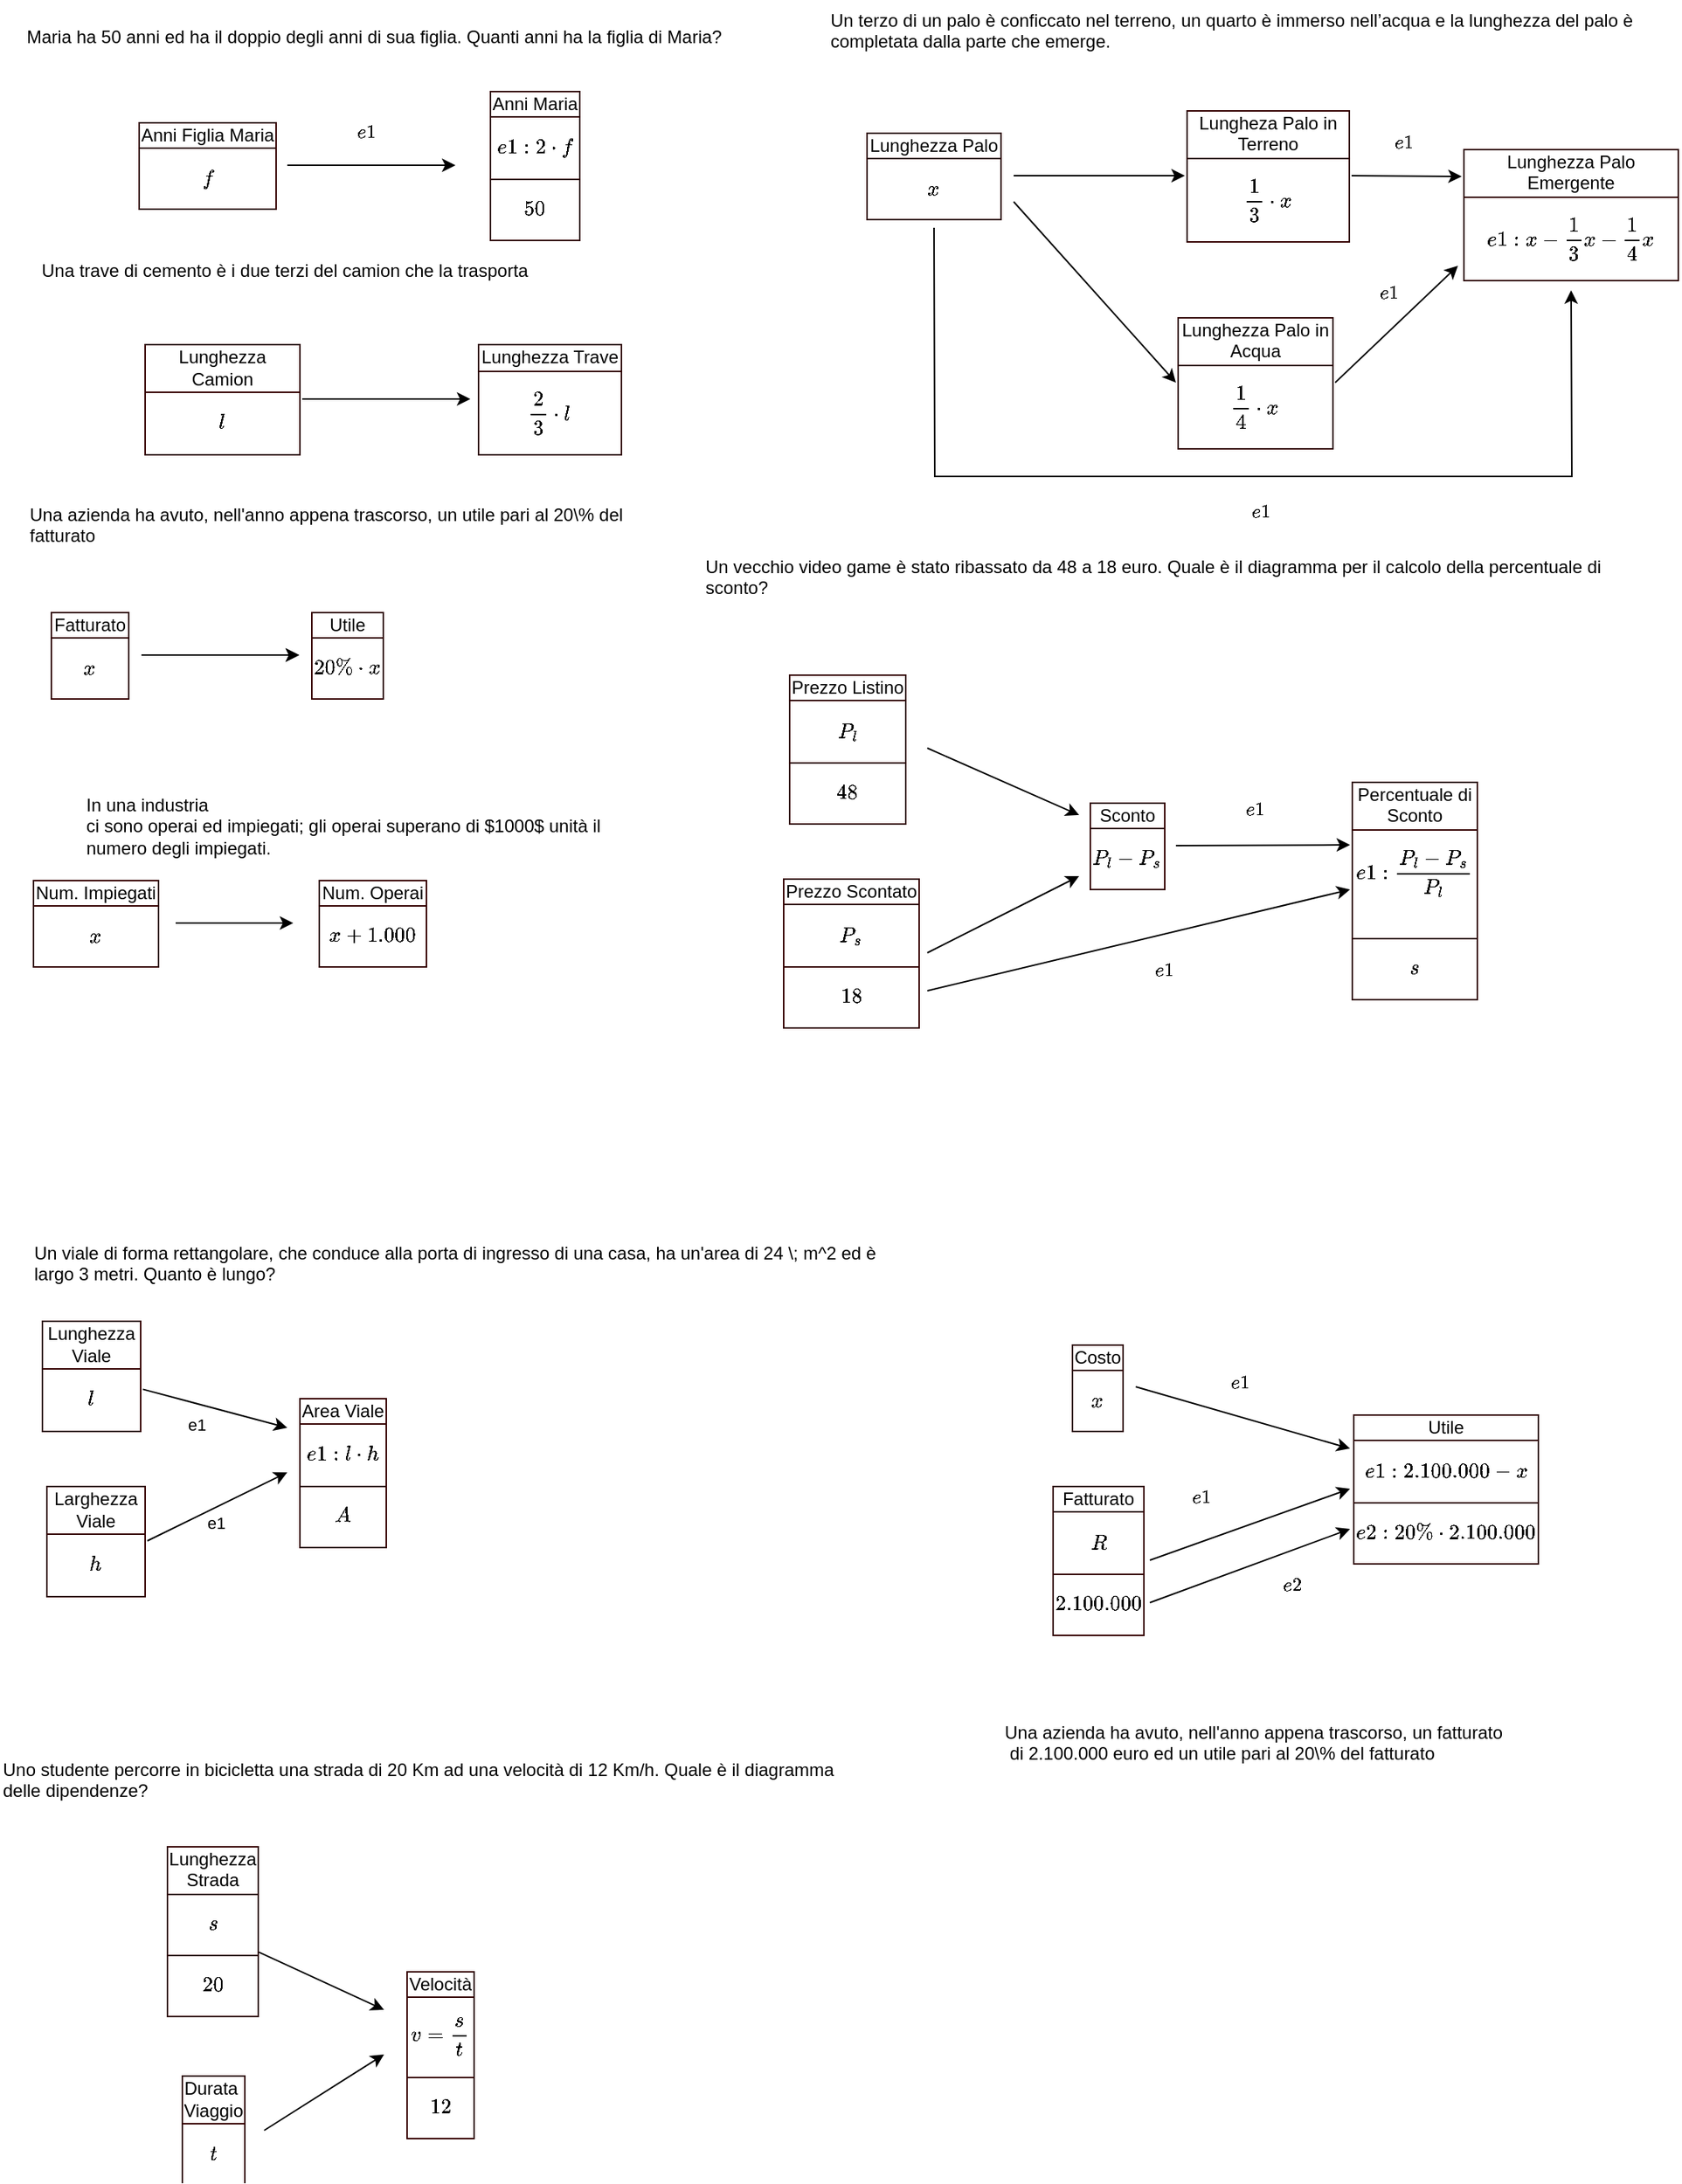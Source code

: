 <mxfile version="26.0.7" pages="4">
  <diagram name="Diagrammi-1" id="adNDURB259T_IiHdilrD">
    <mxGraphModel dx="1050" dy="621" grid="0" gridSize="10" guides="1" tooltips="1" connect="1" arrows="1" fold="1" page="1" pageScale="1" pageWidth="1169" pageHeight="827" math="1" shadow="0">
      <root>
        <mxCell id="0" />
        <mxCell id="1" parent="0" />
        <mxCell id="X9VETM2yg6u4_EDR-1ea-2" value="&lt;table style=&quot;border: 1px solid rgb(51, 0, 0); border-collapse: collapse; font-size: 12px;&quot; border=&quot;1&quot;&gt;&lt;tbody style=&quot;font-size: 12px;&quot;&gt;&lt;tr style=&quot;font-size: 12px;&quot;&gt;&lt;td style=&quot;font-size: 12px;&quot;&gt;Anni Maria&lt;/td&gt;&lt;/tr&gt;&lt;tr style=&quot;font-size: 12px;&quot;&gt;&lt;td border=&quot;1&quot; style=&quot;font-size: 12px; border: 1px solid rgb(51, 0, 0); border-collapse: collapse;&quot;&gt;$$e1:2 \cdot f$$&lt;/td&gt;&lt;/tr&gt;&lt;tr style=&quot;font-size: 12px;&quot;&gt;&lt;td style=&quot;font-size: 12px;&quot;&gt;$$50$$&lt;/td&gt;&lt;/tr&gt;&lt;/tbody&gt;&lt;/table&gt;" style="text;html=1;align=center;verticalAlign=middle;whiteSpace=wrap;rounded=0;fontSize=12;" parent="1" vertex="1">
          <mxGeometry x="323" y="68" width="107" height="120" as="geometry" />
        </mxCell>
        <mxCell id="ibqwqm7O7WYa_dijnDCt-3" value="&lt;table style=&quot;border: 1px solid rgb(51, 0, 0); border-collapse: collapse; font-size: 12px;&quot; border=&quot;1&quot;&gt;&lt;tbody style=&quot;font-size: 12px;&quot;&gt;&lt;tr style=&quot;font-size: 12px;&quot;&gt;&lt;td style=&quot;font-size: 12px;&quot;&gt;Anni Figlia Maria&lt;/td&gt;&lt;/tr&gt;&lt;tr style=&quot;font-size: 12px;&quot;&gt;&lt;td border=&quot;1&quot; style=&quot;font-size: 12px; border: 1px solid rgb(51, 0, 0); border-collapse: collapse;&quot;&gt;$$f$$&lt;/td&gt;&lt;/tr&gt;&lt;/tbody&gt;&lt;/table&gt;" style="text;html=1;align=center;verticalAlign=middle;whiteSpace=wrap;rounded=0;fontSize=12;" parent="1" vertex="1">
          <mxGeometry x="103" y="93" width="107" height="70" as="geometry" />
        </mxCell>
        <mxCell id="ibqwqm7O7WYa_dijnDCt-4" value="" style="endArrow=classic;html=1;rounded=0;exitX=1;exitY=0.5;exitDx=0;exitDy=0;entryX=0;entryY=0.5;entryDx=0;entryDy=0;" parent="1" source="ibqwqm7O7WYa_dijnDCt-3" target="X9VETM2yg6u4_EDR-1ea-2" edge="1">
          <mxGeometry width="50" height="50" relative="1" as="geometry">
            <mxPoint x="353" y="303" as="sourcePoint" />
            <mxPoint x="403" y="253" as="targetPoint" />
          </mxGeometry>
        </mxCell>
        <mxCell id="ibqwqm7O7WYa_dijnDCt-6" value="$$e1$$" style="edgeLabel;html=1;align=center;verticalAlign=middle;resizable=0;points=[];" parent="ibqwqm7O7WYa_dijnDCt-4" vertex="1" connectable="0">
          <mxGeometry x="-0.062" y="2" relative="1" as="geometry">
            <mxPoint y="-20" as="offset" />
          </mxGeometry>
        </mxCell>
        <mxCell id="ibqwqm7O7WYa_dijnDCt-5" value="Maria ha 50 anni ed ha il doppio degli anni di sua figlia. Quanti anni ha la figlia di Maria?" style="text;whiteSpace=wrap;" parent="1" vertex="1">
          <mxGeometry x="33" y="28" width="500" height="40" as="geometry" />
        </mxCell>
        <mxCell id="ibqwqm7O7WYa_dijnDCt-8" value="&lt;table style=&quot;border: 1px solid rgb(51, 0, 0); border-collapse: collapse; font-size: 12px;&quot; border=&quot;1&quot;&gt;&lt;tbody style=&quot;font-size: 12px;&quot;&gt;&lt;tr style=&quot;font-size: 12px;&quot;&gt;&lt;td style=&quot;font-size: 12px;&quot;&gt;Lunghezza Trave&lt;/td&gt;&lt;/tr&gt;&lt;tr style=&quot;font-size: 12px;&quot;&gt;&lt;td border=&quot;1&quot; style=&quot;font-size: 12px; border: 1px solid rgb(51, 0, 0); border-collapse: collapse;&quot;&gt;$$\dfrac{2}{3} \cdot l$$&lt;/td&gt;&lt;/tr&gt;&lt;/tbody&gt;&lt;/table&gt;" style="text;html=1;align=center;verticalAlign=middle;whiteSpace=wrap;rounded=0;fontSize=12;" parent="1" vertex="1">
          <mxGeometry x="333" y="225" width="107" height="120" as="geometry" />
        </mxCell>
        <mxCell id="ibqwqm7O7WYa_dijnDCt-9" value="&lt;table style=&quot;border: 1px solid rgb(51, 0, 0); border-collapse: collapse; font-size: 12px;&quot; border=&quot;1&quot;&gt;&lt;tbody style=&quot;font-size: 12px;&quot;&gt;&lt;tr style=&quot;font-size: 12px;&quot;&gt;&lt;td style=&quot;font-size: 12px;&quot;&gt;Lunghezza Camion&lt;/td&gt;&lt;/tr&gt;&lt;tr style=&quot;font-size: 12px;&quot;&gt;&lt;td border=&quot;1&quot; style=&quot;font-size: 12px; border: 1px solid rgb(51, 0, 0); border-collapse: collapse;&quot;&gt;$$l$$&lt;/td&gt;&lt;/tr&gt;&lt;/tbody&gt;&lt;/table&gt;" style="text;html=1;align=center;verticalAlign=middle;whiteSpace=wrap;rounded=0;fontSize=12;" parent="1" vertex="1">
          <mxGeometry x="113" y="250" width="107" height="70" as="geometry" />
        </mxCell>
        <mxCell id="ibqwqm7O7WYa_dijnDCt-10" value="" style="endArrow=classic;html=1;rounded=0;exitX=1;exitY=0.5;exitDx=0;exitDy=0;entryX=0;entryY=0.5;entryDx=0;entryDy=0;" parent="1" source="ibqwqm7O7WYa_dijnDCt-9" target="ibqwqm7O7WYa_dijnDCt-8" edge="1">
          <mxGeometry width="50" height="50" relative="1" as="geometry">
            <mxPoint x="363" y="460" as="sourcePoint" />
            <mxPoint x="413" y="410" as="targetPoint" />
          </mxGeometry>
        </mxCell>
        <mxCell id="ibqwqm7O7WYa_dijnDCt-12" value="Una trave di cemento è i due terzi del camion che la trasporta" style="text;whiteSpace=wrap;" parent="1" vertex="1">
          <mxGeometry x="43" y="185" width="500" height="40" as="geometry" />
        </mxCell>
        <mxCell id="aaP4mj72L_Mo7SUK6RYg-1" value="&lt;table style=&quot;border: 1px solid rgb(51, 0, 0); border-collapse: collapse; font-size: 12px;&quot; border=&quot;1&quot;&gt;&lt;tbody style=&quot;font-size: 12px;&quot;&gt;&lt;tr style=&quot;font-size: 12px;&quot;&gt;&lt;td style=&quot;font-size: 12px;&quot;&gt;Utile&lt;/td&gt;&lt;/tr&gt;&lt;tr style=&quot;font-size: 12px;&quot;&gt;&lt;td border=&quot;1&quot; style=&quot;font-size: 12px; border: 1px solid rgb(51, 0, 0); border-collapse: collapse;&quot;&gt;$$20\% \cdot x$$&lt;/td&gt;&lt;/tr&gt;&lt;/tbody&gt;&lt;/table&gt;" style="text;html=1;align=center;verticalAlign=middle;whiteSpace=wrap;rounded=0;fontSize=12;" parent="1" vertex="1">
          <mxGeometry x="218" y="414" width="65" height="86" as="geometry" />
        </mxCell>
        <mxCell id="aaP4mj72L_Mo7SUK6RYg-3" value="" style="endArrow=classic;html=1;rounded=0;exitX=1;exitY=0.5;exitDx=0;exitDy=0;entryX=0;entryY=0.5;entryDx=0;entryDy=0;" parent="1" target="aaP4mj72L_Mo7SUK6RYg-1" edge="1">
          <mxGeometry width="50" height="50" relative="1" as="geometry">
            <mxPoint x="139" y="457" as="sourcePoint" />
            <mxPoint x="298" y="582" as="targetPoint" />
          </mxGeometry>
        </mxCell>
        <mxCell id="aaP4mj72L_Mo7SUK6RYg-5" value="Una azienda ha avuto, nell&#39;anno appena trascorso, un utile pari al 20\% del fatturato" style="text;whiteSpace=wrap;" parent="1" vertex="1">
          <mxGeometry x="35" y="349" width="428" height="40" as="geometry" />
        </mxCell>
        <mxCell id="aaP4mj72L_Mo7SUK6RYg-7" value="&lt;table style=&quot;border: 1px solid rgb(51, 0, 0); border-collapse: collapse; font-size: 12px;&quot; border=&quot;1&quot;&gt;&lt;tbody style=&quot;font-size: 12px;&quot;&gt;&lt;tr style=&quot;font-size: 12px;&quot;&gt;&lt;td style=&quot;font-size: 12px;&quot;&gt;Num. Operai&lt;/td&gt;&lt;/tr&gt;&lt;tr style=&quot;font-size: 12px;&quot;&gt;&lt;td border=&quot;1&quot; style=&quot;font-size: 12px; border: 1px solid rgb(51, 0, 0); border-collapse: collapse;&quot;&gt;$$x + 1.000$$&lt;/td&gt;&lt;/tr&gt;&lt;/tbody&gt;&lt;/table&gt;" style="text;html=1;align=center;verticalAlign=middle;whiteSpace=wrap;rounded=0;fontSize=12;" parent="1" vertex="1">
          <mxGeometry x="214" y="577" width="107" height="120" as="geometry" />
        </mxCell>
        <mxCell id="aaP4mj72L_Mo7SUK6RYg-8" value="&lt;table style=&quot;border: 1px solid rgb(51, 0, 0); border-collapse: collapse; font-size: 12px;&quot; border=&quot;1&quot;&gt;&lt;tbody style=&quot;font-size: 12px;&quot;&gt;&lt;tr style=&quot;font-size: 12px;&quot;&gt;&lt;td style=&quot;font-size: 12px;&quot;&gt;Num. Impiegati&lt;/td&gt;&lt;/tr&gt;&lt;tr style=&quot;font-size: 12px;&quot;&gt;&lt;td border=&quot;1&quot; style=&quot;font-size: 12px; border: 1px solid rgb(51, 0, 0); border-collapse: collapse;&quot;&gt;$$x$$&lt;/td&gt;&lt;/tr&gt;&lt;/tbody&gt;&lt;/table&gt;" style="text;html=1;align=center;verticalAlign=middle;whiteSpace=wrap;rounded=0;fontSize=12;" parent="1" vertex="1">
          <mxGeometry x="28" y="634.5" width="107" height="5" as="geometry" />
        </mxCell>
        <mxCell id="aaP4mj72L_Mo7SUK6RYg-9" value="" style="endArrow=classic;html=1;rounded=0;exitX=1;exitY=0.5;exitDx=0;exitDy=0;entryX=0;entryY=0.5;entryDx=0;entryDy=0;" parent="1" source="aaP4mj72L_Mo7SUK6RYg-8" target="aaP4mj72L_Mo7SUK6RYg-7" edge="1">
          <mxGeometry width="50" height="50" relative="1" as="geometry">
            <mxPoint x="244" y="812" as="sourcePoint" />
            <mxPoint x="294" y="762" as="targetPoint" />
          </mxGeometry>
        </mxCell>
        <mxCell id="aaP4mj72L_Mo7SUK6RYg-11" value="In una industria &#xa;ci sono operai ed impiegati; gli operai superano di $1000$ unità il numero degli impiegati." style="text;whiteSpace=wrap;" parent="1" vertex="1">
          <mxGeometry x="73" y="544" width="387" height="40" as="geometry" />
        </mxCell>
        <mxCell id="aaP4mj72L_Mo7SUK6RYg-14" value="&lt;table style=&quot;border: 1px solid rgb(51, 0, 0); border-collapse: collapse; font-size: 12px;&quot; border=&quot;1&quot;&gt;&lt;tbody style=&quot;font-size: 12px;&quot;&gt;&lt;tr style=&quot;font-size: 12px;&quot;&gt;&lt;td style=&quot;font-size: 12px;&quot;&gt;Lungheza Palo in Terreno&lt;/td&gt;&lt;/tr&gt;&lt;tr style=&quot;font-size: 12px;&quot;&gt;&lt;td border=&quot;1&quot; style=&quot;font-size: 12px; border: 1px solid rgb(51, 0, 0); border-collapse: collapse;&quot;&gt;$$\dfrac{1}{3} \cdot x$$&lt;/td&gt;&lt;/tr&gt;&lt;/tbody&gt;&lt;/table&gt;" style="text;html=1;align=center;verticalAlign=middle;whiteSpace=wrap;rounded=0;fontSize=12;" parent="1" vertex="1">
          <mxGeometry x="813" y="75" width="112" height="120" as="geometry" />
        </mxCell>
        <mxCell id="aaP4mj72L_Mo7SUK6RYg-15" value="&lt;table style=&quot;border: 1px solid rgb(51, 0, 0); border-collapse: collapse; font-size: 12px;&quot; border=&quot;1&quot;&gt;&lt;tbody style=&quot;font-size: 12px;&quot;&gt;&lt;tr style=&quot;font-size: 12px;&quot;&gt;&lt;td style=&quot;font-size: 12px;&quot;&gt;Lunghezza Palo&lt;/td&gt;&lt;/tr&gt;&lt;tr style=&quot;font-size: 12px;&quot;&gt;&lt;td border=&quot;1&quot; style=&quot;font-size: 12px; border: 1px solid rgb(51, 0, 0); border-collapse: collapse;&quot;&gt;$$x$$&lt;/td&gt;&lt;/tr&gt;&lt;/tbody&gt;&lt;/table&gt;" style="text;html=1;align=center;verticalAlign=middle;whiteSpace=wrap;rounded=0;fontSize=12;" parent="1" vertex="1">
          <mxGeometry x="591" y="100" width="107" height="70" as="geometry" />
        </mxCell>
        <mxCell id="aaP4mj72L_Mo7SUK6RYg-16" value="" style="endArrow=classic;html=1;rounded=0;exitX=1;exitY=0.5;exitDx=0;exitDy=0;" parent="1" source="aaP4mj72L_Mo7SUK6RYg-15" target="aaP4mj72L_Mo7SUK6RYg-14" edge="1">
          <mxGeometry width="50" height="50" relative="1" as="geometry">
            <mxPoint x="841" y="316" as="sourcePoint" />
            <mxPoint x="807" y="141" as="targetPoint" />
          </mxGeometry>
        </mxCell>
        <mxCell id="aaP4mj72L_Mo7SUK6RYg-18" value="Un terzo di un palo è conficcato nel terreno, un quarto è immerso nell’acqua e la lunghezza del palo è completata dalla parte che emerge." style="text;whiteSpace=wrap;" parent="1" vertex="1">
          <mxGeometry x="573" y="17" width="554" height="40" as="geometry" />
        </mxCell>
        <mxCell id="aaP4mj72L_Mo7SUK6RYg-19" value="&lt;table style=&quot;border: 1px solid rgb(51, 0, 0); border-collapse: collapse; font-size: 12px;&quot; border=&quot;1&quot;&gt;&lt;tbody style=&quot;font-size: 12px;&quot;&gt;&lt;tr style=&quot;font-size: 12px;&quot;&gt;&lt;td style=&quot;font-size: 12px;&quot;&gt;Lunghezza Palo in Acqua&lt;/td&gt;&lt;/tr&gt;&lt;tr style=&quot;font-size: 12px;&quot;&gt;&lt;td border=&quot;1&quot; style=&quot;font-size: 12px; border: 1px solid rgb(51, 0, 0); border-collapse: collapse;&quot;&gt;$$\dfrac{1}{4} \cdot x$$&lt;/td&gt;&lt;/tr&gt;&lt;/tbody&gt;&lt;/table&gt;" style="text;html=1;align=center;verticalAlign=middle;whiteSpace=wrap;rounded=0;fontSize=12;" parent="1" vertex="1">
          <mxGeometry x="807" y="214" width="107" height="120" as="geometry" />
        </mxCell>
        <mxCell id="aaP4mj72L_Mo7SUK6RYg-20" value="&lt;table style=&quot;border: 1px solid rgb(51, 0, 0); border-collapse: collapse; font-size: 12px;&quot; border=&quot;1&quot;&gt;&lt;tbody style=&quot;font-size: 12px;&quot;&gt;&lt;tr style=&quot;font-size: 12px;&quot;&gt;&lt;td style=&quot;font-size: 12px;&quot;&gt;Lunghezza Palo Emergente&lt;/td&gt;&lt;/tr&gt;&lt;tr style=&quot;font-size: 12px;&quot;&gt;&lt;td border=&quot;1&quot; style=&quot;font-size: 12px; border: 1px solid rgb(51, 0, 0); border-collapse: collapse;&quot;&gt;$$e1:x - \dfrac{1}{3}x - \dfrac{1}{4}x$$&lt;/td&gt;&lt;/tr&gt;&lt;/tbody&gt;&lt;/table&gt;" style="text;html=1;align=center;verticalAlign=middle;whiteSpace=wrap;rounded=0;fontSize=12;" parent="1" vertex="1">
          <mxGeometry x="999" y="110" width="147" height="102" as="geometry" />
        </mxCell>
        <mxCell id="aaP4mj72L_Mo7SUK6RYg-21" value="" style="endArrow=classic;html=1;rounded=0;exitX=1;exitY=0.75;exitDx=0;exitDy=0;entryX=0;entryY=0.5;entryDx=0;entryDy=0;" parent="1" source="aaP4mj72L_Mo7SUK6RYg-15" target="aaP4mj72L_Mo7SUK6RYg-19" edge="1">
          <mxGeometry width="50" height="50" relative="1" as="geometry">
            <mxPoint x="708" y="151" as="sourcePoint" />
            <mxPoint x="821" y="151" as="targetPoint" />
          </mxGeometry>
        </mxCell>
        <mxCell id="aaP4mj72L_Mo7SUK6RYg-23" value="" style="endArrow=classic;html=1;rounded=0;exitX=1;exitY=0.5;exitDx=0;exitDy=0;entryX=-0.017;entryY=0.838;entryDx=0;entryDy=0;entryPerimeter=0;" parent="1" source="aaP4mj72L_Mo7SUK6RYg-19" target="aaP4mj72L_Mo7SUK6RYg-20" edge="1">
          <mxGeometry width="50" height="50" relative="1" as="geometry">
            <mxPoint x="708" y="169" as="sourcePoint" />
            <mxPoint x="817" y="284" as="targetPoint" />
          </mxGeometry>
        </mxCell>
        <mxCell id="aaP4mj72L_Mo7SUK6RYg-24" value="$$e1$$" style="edgeLabel;html=1;align=center;verticalAlign=middle;resizable=0;points=[];" parent="aaP4mj72L_Mo7SUK6RYg-23" vertex="1" connectable="0">
          <mxGeometry x="-0.062" y="2" relative="1" as="geometry">
            <mxPoint x="-2" y="-22" as="offset" />
          </mxGeometry>
        </mxCell>
        <mxCell id="aaP4mj72L_Mo7SUK6RYg-25" value="" style="endArrow=classic;html=1;rounded=0;exitX=1;exitY=0.5;exitDx=0;exitDy=0;entryX=0;entryY=0.25;entryDx=0;entryDy=0;" parent="1" source="aaP4mj72L_Mo7SUK6RYg-14" target="aaP4mj72L_Mo7SUK6RYg-20" edge="1">
          <mxGeometry width="50" height="50" relative="1" as="geometry">
            <mxPoint x="914" y="141" as="sourcePoint" />
            <mxPoint x="827" y="294" as="targetPoint" />
          </mxGeometry>
        </mxCell>
        <mxCell id="aaP4mj72L_Mo7SUK6RYg-26" value="$$e1$$" style="edgeLabel;html=1;align=center;verticalAlign=middle;resizable=0;points=[];" parent="aaP4mj72L_Mo7SUK6RYg-25" vertex="1" connectable="0">
          <mxGeometry x="-0.062" y="2" relative="1" as="geometry">
            <mxPoint y="-20" as="offset" />
          </mxGeometry>
        </mxCell>
        <mxCell id="aaP4mj72L_Mo7SUK6RYg-27" value="" style="endArrow=classic;html=1;rounded=0;exitX=0.5;exitY=1;exitDx=0;exitDy=0;entryX=0.5;entryY=1;entryDx=0;entryDy=0;" parent="1" source="aaP4mj72L_Mo7SUK6RYg-15" target="aaP4mj72L_Mo7SUK6RYg-20" edge="1">
          <mxGeometry width="50" height="50" relative="1" as="geometry">
            <mxPoint x="728" y="189" as="sourcePoint" />
            <mxPoint x="837" y="304" as="targetPoint" />
            <Array as="points">
              <mxPoint x="645" y="337" />
              <mxPoint x="1073" y="337" />
            </Array>
          </mxGeometry>
        </mxCell>
        <mxCell id="aaP4mj72L_Mo7SUK6RYg-28" value="$$e1$$" style="edgeLabel;html=1;align=center;verticalAlign=middle;resizable=0;points=[];" parent="aaP4mj72L_Mo7SUK6RYg-27" vertex="1" connectable="0">
          <mxGeometry x="-0.062" y="2" relative="1" as="geometry">
            <mxPoint x="48" y="26" as="offset" />
          </mxGeometry>
        </mxCell>
        <mxCell id="aaP4mj72L_Mo7SUK6RYg-30" value="&lt;table style=&quot;border: 1px solid rgb(51, 0, 0); border-collapse: collapse; font-size: 12px;&quot; border=&quot;1&quot;&gt;&lt;tbody style=&quot;font-size: 12px;&quot;&gt;&lt;tr style=&quot;font-size: 12px;&quot;&gt;&lt;td style=&quot;font-size: 12px;&quot;&gt;Prezzo Scontato&lt;/td&gt;&lt;/tr&gt;&lt;tr style=&quot;font-size: 12px;&quot;&gt;&lt;td border=&quot;1&quot; style=&quot;font-size: 12px; border: 1px solid rgb(51, 0, 0); border-collapse: collapse;&quot;&gt;$$P_s$$&lt;/td&gt;&lt;/tr&gt;&lt;tr&gt;&lt;td&gt;$$18$$&lt;/td&gt;&lt;/tr&gt;&lt;/tbody&gt;&lt;/table&gt;" style="text;html=1;align=center;verticalAlign=middle;whiteSpace=wrap;rounded=0;fontSize=12;" parent="1" vertex="1">
          <mxGeometry x="538" y="606" width="102" height="102" as="geometry" />
        </mxCell>
        <mxCell id="aaP4mj72L_Mo7SUK6RYg-31" value="&lt;table style=&quot;border: 1px solid rgb(51, 0, 0); border-collapse: collapse; font-size: 12px;&quot; border=&quot;1&quot;&gt;&lt;tbody style=&quot;font-size: 12px;&quot;&gt;&lt;tr style=&quot;font-size: 12px;&quot;&gt;&lt;td style=&quot;font-size: 12px;&quot;&gt;Prezzo Listino&lt;/td&gt;&lt;/tr&gt;&lt;tr style=&quot;font-size: 12px;&quot;&gt;&lt;td border=&quot;1&quot; style=&quot;font-size: 12px; border: 1px solid rgb(51, 0, 0); border-collapse: collapse;&quot;&gt;$$P_l$$&lt;/td&gt;&lt;/tr&gt;&lt;tr&gt;&lt;td&gt;$$48$$&lt;/td&gt;&lt;/tr&gt;&lt;/tbody&gt;&lt;/table&gt;" style="text;html=1;align=center;verticalAlign=middle;whiteSpace=wrap;rounded=0;fontSize=12;" parent="1" vertex="1">
          <mxGeometry x="533" y="484.5" width="107" height="70" as="geometry" />
        </mxCell>
        <mxCell id="aaP4mj72L_Mo7SUK6RYg-33" value="&lt;table style=&quot;border: 1px solid rgb(51, 0, 0); border-collapse: collapse; font-size: 12px;&quot; border=&quot;1&quot;&gt;&lt;tbody style=&quot;font-size: 12px;&quot;&gt;&lt;tr style=&quot;font-size: 12px;&quot;&gt;&lt;td style=&quot;font-size: 12px;&quot;&gt;Sconto&lt;/td&gt;&lt;/tr&gt;&lt;tr style=&quot;font-size: 12px;&quot;&gt;&lt;td border=&quot;1&quot; style=&quot;font-size: 12px; border: 1px solid rgb(51, 0, 0); border-collapse: collapse;&quot;&gt;$$P_l - P_s$$&lt;/td&gt;&lt;/tr&gt;&lt;/tbody&gt;&lt;/table&gt;" style="text;html=1;align=center;verticalAlign=middle;whiteSpace=wrap;rounded=0;fontSize=12;" parent="1" vertex="1">
          <mxGeometry x="742" y="544" width="65" height="82" as="geometry" />
        </mxCell>
        <mxCell id="aaP4mj72L_Mo7SUK6RYg-36" value="" style="endArrow=classic;html=1;rounded=0;exitX=1;exitY=0.5;exitDx=0;exitDy=0;entryX=0;entryY=0.25;entryDx=0;entryDy=0;" parent="1" source="aaP4mj72L_Mo7SUK6RYg-33" target="kwobuAVEp-BLSN25UwAX-14" edge="1">
          <mxGeometry width="50" height="50" relative="1" as="geometry">
            <mxPoint x="650" y="553.5" as="sourcePoint" />
            <mxPoint x="914" y="585" as="targetPoint" />
          </mxGeometry>
        </mxCell>
        <mxCell id="aaP4mj72L_Mo7SUK6RYg-37" value="$$e1$$" style="edgeLabel;html=1;align=center;verticalAlign=middle;resizable=0;points=[];" parent="aaP4mj72L_Mo7SUK6RYg-36" vertex="1" connectable="0">
          <mxGeometry x="-0.062" y="2" relative="1" as="geometry">
            <mxPoint x="-2" y="-22" as="offset" />
          </mxGeometry>
        </mxCell>
        <mxCell id="aaP4mj72L_Mo7SUK6RYg-38" value="" style="endArrow=classic;html=1;rounded=0;exitX=1;exitY=0.5;exitDx=0;exitDy=0;entryX=0;entryY=0.25;entryDx=0;entryDy=0;" parent="1" source="aaP4mj72L_Mo7SUK6RYg-31" target="aaP4mj72L_Mo7SUK6RYg-33" edge="1">
          <mxGeometry width="50" height="50" relative="1" as="geometry">
            <mxPoint x="744" y="445" as="sourcePoint" />
            <mxPoint x="769" y="678.5" as="targetPoint" />
          </mxGeometry>
        </mxCell>
        <mxCell id="aaP4mj72L_Mo7SUK6RYg-42" value="Un vecchio video game è stato ribassato da 48 a 18 euro. Quale è il diagramma per il calcolo della percentuale di sconto?" style="text;whiteSpace=wrap;" parent="1" vertex="1">
          <mxGeometry x="489" y="384" width="646" height="50" as="geometry" />
        </mxCell>
        <mxCell id="aaP4mj72L_Mo7SUK6RYg-43" value="" style="endArrow=classic;html=1;rounded=0;exitX=1;exitY=0.5;exitDx=0;exitDy=0;entryX=0;entryY=0.75;entryDx=0;entryDy=0;" parent="1" source="aaP4mj72L_Mo7SUK6RYg-30" target="aaP4mj72L_Mo7SUK6RYg-33" edge="1">
          <mxGeometry width="50" height="50" relative="1" as="geometry">
            <mxPoint x="650" y="530" as="sourcePoint" />
            <mxPoint x="752" y="575" as="targetPoint" />
          </mxGeometry>
        </mxCell>
        <mxCell id="aaP4mj72L_Mo7SUK6RYg-46" value="" style="endArrow=classic;html=1;rounded=0;exitX=1;exitY=0.75;exitDx=0;exitDy=0;entryX=0;entryY=0.5;entryDx=0;entryDy=0;" parent="1" source="aaP4mj72L_Mo7SUK6RYg-30" target="kwobuAVEp-BLSN25UwAX-14" edge="1">
          <mxGeometry width="50" height="50" relative="1" as="geometry">
            <mxPoint x="650" y="667" as="sourcePoint" />
            <mxPoint x="914" y="603.811" as="targetPoint" />
          </mxGeometry>
        </mxCell>
        <mxCell id="aaP4mj72L_Mo7SUK6RYg-47" value="$$e1$$" style="edgeLabel;html=1;align=center;verticalAlign=middle;resizable=0;points=[];" parent="aaP4mj72L_Mo7SUK6RYg-46" vertex="1" connectable="0">
          <mxGeometry x="-0.062" y="2" relative="1" as="geometry">
            <mxPoint x="26" y="20" as="offset" />
          </mxGeometry>
        </mxCell>
        <mxCell id="kwobuAVEp-BLSN25UwAX-2" value="" style="edgeStyle=orthogonalEdgeStyle;rounded=0;orthogonalLoop=1;jettySize=auto;html=1;" parent="1" source="kwobuAVEp-BLSN25UwAX-1" target="aaP4mj72L_Mo7SUK6RYg-1" edge="1">
          <mxGeometry relative="1" as="geometry" />
        </mxCell>
        <mxCell id="kwobuAVEp-BLSN25UwAX-1" value="&lt;table style=&quot;border: 1px solid rgb(51, 0, 0); border-collapse: collapse; font-size: 12px;&quot; border=&quot;1&quot;&gt;&lt;tbody style=&quot;font-size: 12px;&quot;&gt;&lt;tr style=&quot;font-size: 12px;&quot;&gt;&lt;td style=&quot;font-size: 12px;&quot;&gt;Fatturato&lt;/td&gt;&lt;/tr&gt;&lt;tr style=&quot;font-size: 12px;&quot;&gt;&lt;td border=&quot;1&quot; style=&quot;font-size: 12px; border: 1px solid rgb(51, 0, 0); border-collapse: collapse;&quot;&gt;$$x$$&lt;/td&gt;&lt;/tr&gt;&lt;/tbody&gt;&lt;/table&gt;" style="text;html=1;align=center;verticalAlign=middle;whiteSpace=wrap;rounded=0;fontSize=12;" parent="1" vertex="1">
          <mxGeometry x="43" y="422" width="69" height="70" as="geometry" />
        </mxCell>
        <mxCell id="kwobuAVEp-BLSN25UwAX-4" value="Un viale di forma rettangolare, che conduce alla porta di ingresso di una casa, ha un&#39;area di 24 \; m^2 ed è largo 3 metri. Quanto è lungo?" style="text;whiteSpace=wrap;" parent="1" vertex="1">
          <mxGeometry x="38" y="845" width="574" height="40" as="geometry" />
        </mxCell>
        <mxCell id="kwobuAVEp-BLSN25UwAX-5" value="" style="rounded=0;orthogonalLoop=1;jettySize=auto;html=1;entryX=0;entryY=0.25;entryDx=0;entryDy=0;" parent="1" source="kwobuAVEp-BLSN25UwAX-6" target="kwobuAVEp-BLSN25UwAX-10" edge="1">
          <mxGeometry relative="1" as="geometry">
            <mxPoint x="204" y="981" as="targetPoint" />
          </mxGeometry>
        </mxCell>
        <mxCell id="kwobuAVEp-BLSN25UwAX-11" value="e1" style="edgeLabel;html=1;align=center;verticalAlign=middle;resizable=0;points=[];" parent="kwobuAVEp-BLSN25UwAX-5" vertex="1" connectable="0">
          <mxGeometry x="-0.172" relative="1" as="geometry">
            <mxPoint x="-4" y="13" as="offset" />
          </mxGeometry>
        </mxCell>
        <mxCell id="kwobuAVEp-BLSN25UwAX-6" value="&lt;table style=&quot;border: 1px solid rgb(51, 0, 0); border-collapse: collapse; font-size: 12px;&quot; border=&quot;1&quot;&gt;&lt;tbody style=&quot;font-size: 12px;&quot;&gt;&lt;tr style=&quot;font-size: 12px;&quot;&gt;&lt;td style=&quot;font-size: 12px;&quot;&gt;Lunghezza Viale&lt;/td&gt;&lt;/tr&gt;&lt;tr style=&quot;font-size: 12px;&quot;&gt;&lt;td border=&quot;1&quot; style=&quot;font-size: 12px; border: 1px solid rgb(51, 0, 0); border-collapse: collapse;&quot;&gt;$$l$$&lt;/td&gt;&lt;/tr&gt;&lt;/tbody&gt;&lt;/table&gt;" style="text;html=1;align=center;verticalAlign=middle;whiteSpace=wrap;rounded=0;fontSize=12;" parent="1" vertex="1">
          <mxGeometry x="44" y="906" width="69" height="70" as="geometry" />
        </mxCell>
        <mxCell id="kwobuAVEp-BLSN25UwAX-7" value="&lt;table style=&quot;border: 1px solid rgb(51, 0, 0); border-collapse: collapse; font-size: 12px;&quot; border=&quot;1&quot;&gt;&lt;tbody style=&quot;font-size: 12px;&quot;&gt;&lt;tr style=&quot;font-size: 12px;&quot;&gt;&lt;td style=&quot;font-size: 12px;&quot;&gt;Larghezza Viale&lt;/td&gt;&lt;/tr&gt;&lt;tr style=&quot;font-size: 12px;&quot;&gt;&lt;td border=&quot;1&quot; style=&quot;font-size: 12px; border: 1px solid rgb(51, 0, 0); border-collapse: collapse;&quot;&gt;$$h$$&lt;/td&gt;&lt;/tr&gt;&lt;/tbody&gt;&lt;/table&gt;" style="text;html=1;align=center;verticalAlign=middle;whiteSpace=wrap;rounded=0;fontSize=12;" parent="1" vertex="1">
          <mxGeometry x="47" y="1017" width="69" height="70" as="geometry" />
        </mxCell>
        <mxCell id="kwobuAVEp-BLSN25UwAX-8" value="" style="rounded=0;orthogonalLoop=1;jettySize=auto;html=1;exitX=1;exitY=0.5;exitDx=0;exitDy=0;entryX=0;entryY=0.5;entryDx=0;entryDy=0;" parent="1" source="kwobuAVEp-BLSN25UwAX-7" target="kwobuAVEp-BLSN25UwAX-10" edge="1">
          <mxGeometry relative="1" as="geometry">
            <mxPoint x="123" y="956" as="sourcePoint" />
            <mxPoint x="204" y="1002.5" as="targetPoint" />
          </mxGeometry>
        </mxCell>
        <mxCell id="kwobuAVEp-BLSN25UwAX-12" value="e1" style="edgeLabel;html=1;align=center;verticalAlign=middle;resizable=0;points=[];" parent="kwobuAVEp-BLSN25UwAX-8" vertex="1" connectable="0">
          <mxGeometry x="-0.088" y="-1" relative="1" as="geometry">
            <mxPoint x="3" y="8" as="offset" />
          </mxGeometry>
        </mxCell>
        <mxCell id="kwobuAVEp-BLSN25UwAX-10" value="&lt;table style=&quot;border: 1px solid rgb(51, 0, 0); border-collapse: collapse; font-size: 12px;&quot; border=&quot;1&quot;&gt;&lt;tbody style=&quot;font-size: 12px;&quot;&gt;&lt;tr style=&quot;font-size: 12px;&quot;&gt;&lt;td style=&quot;font-size: 12px;&quot;&gt;Area Viale&lt;/td&gt;&lt;/tr&gt;&lt;tr style=&quot;font-size: 12px;&quot;&gt;&lt;td border=&quot;1&quot; style=&quot;font-size: 12px; border: 1px solid rgb(51, 0, 0); border-collapse: collapse;&quot;&gt;$$e1:l\cdot h$$&lt;/td&gt;&lt;/tr&gt;&lt;tr style=&quot;font-size: 12px;&quot;&gt;&lt;td style=&quot;font-size: 12px;&quot;&gt;$$A$$&lt;/td&gt;&lt;/tr&gt;&lt;/tbody&gt;&lt;/table&gt;" style="text;html=1;align=center;verticalAlign=middle;whiteSpace=wrap;rounded=0;fontSize=12;" parent="1" vertex="1">
          <mxGeometry x="210" y="946" width="75" height="120" as="geometry" />
        </mxCell>
        <mxCell id="kwobuAVEp-BLSN25UwAX-14" value="&lt;table style=&quot;border: 1px solid rgb(51, 0, 0); border-collapse: collapse; font-size: 12px;&quot; border=&quot;1&quot;&gt;&lt;tbody style=&quot;font-size: 12px;&quot;&gt;&lt;tr style=&quot;font-size: 12px;&quot;&gt;&lt;td style=&quot;font-size: 12px;&quot;&gt;Percentuale di Sconto&lt;br&gt;&lt;/td&gt;&lt;/tr&gt;&lt;tr style=&quot;font-size: 12px;&quot;&gt;&lt;td border=&quot;1&quot; style=&quot;font-size: 12px; border: 1px solid rgb(51, 0, 0); border-collapse: collapse;&quot;&gt;$$e1:\dfrac{P_l - P_s}{P_l}$$&lt;br&gt;&lt;/td&gt;&lt;/tr&gt;&lt;tr style=&quot;font-size: 12px;&quot;&gt;&lt;td style=&quot;font-size: 12px;&quot;&gt;$$s$$&lt;/td&gt;&lt;/tr&gt;&lt;/tbody&gt;&lt;/table&gt;" style="text;html=1;align=center;verticalAlign=middle;whiteSpace=wrap;rounded=0;fontSize=12;" parent="1" vertex="1">
          <mxGeometry x="924" y="554.5" width="87" height="120" as="geometry" />
        </mxCell>
        <mxCell id="Vod4vXPm_FU8ooXqPvmL-1" value="&lt;table style=&quot;border: 1px solid rgb(51, 0, 0); border-collapse: collapse; font-size: 12px;&quot; border=&quot;1&quot;&gt;&lt;tbody style=&quot;font-size: 12px;&quot;&gt;&lt;tr style=&quot;font-size: 12px;&quot;&gt;&lt;td style=&quot;font-size: 12px;&quot;&gt;Utile&lt;/td&gt;&lt;/tr&gt;&lt;tr&gt;&lt;td&gt;$$e1:2.100.000-x$$&lt;/td&gt;&lt;/tr&gt;&lt;tr style=&quot;font-size: 12px;&quot;&gt;&lt;td border=&quot;1&quot; style=&quot;font-size: 12px; border: 1px solid rgb(51, 0, 0); border-collapse: collapse;&quot;&gt;$$e2: 20\% \cdot 2.100.000$$&lt;/td&gt;&lt;/tr&gt;&lt;/tbody&gt;&lt;/table&gt;" style="text;html=1;align=center;verticalAlign=middle;whiteSpace=wrap;rounded=0;fontSize=12;" parent="1" vertex="1">
          <mxGeometry x="924" y="963" width="129" height="108" as="geometry" />
        </mxCell>
        <mxCell id="Vod4vXPm_FU8ooXqPvmL-2" value="&lt;table style=&quot;border: 1px solid rgb(51, 0, 0); border-collapse: collapse; font-size: 12px;&quot; border=&quot;1&quot;&gt;&lt;tbody style=&quot;font-size: 12px;&quot;&gt;&lt;tr style=&quot;font-size: 12px;&quot;&gt;&lt;td style=&quot;font-size: 12px;&quot;&gt;Fatturato&lt;/td&gt;&lt;/tr&gt;&lt;tr&gt;&lt;td&gt;$$R$$&lt;/td&gt;&lt;/tr&gt;&lt;tr&gt;&lt;td&gt;$$2.100.000$$&lt;/td&gt;&lt;/tr&gt;&lt;/tbody&gt;&lt;/table&gt;" style="text;html=1;align=center;verticalAlign=middle;whiteSpace=wrap;rounded=0;fontSize=12;" parent="1" vertex="1">
          <mxGeometry x="719.5" y="1008" width="70" height="114" as="geometry" />
        </mxCell>
        <mxCell id="Vod4vXPm_FU8ooXqPvmL-3" value="" style="endArrow=classic;html=1;rounded=0;exitX=1;exitY=0.75;exitDx=0;exitDy=0;entryX=0;entryY=0.75;entryDx=0;entryDy=0;" parent="1" source="Vod4vXPm_FU8ooXqPvmL-2" target="Vod4vXPm_FU8ooXqPvmL-1" edge="1">
          <mxGeometry width="50" height="50" relative="1" as="geometry">
            <mxPoint x="923" y="1161" as="sourcePoint" />
            <mxPoint x="973" y="1111" as="targetPoint" />
          </mxGeometry>
        </mxCell>
        <mxCell id="Vod4vXPm_FU8ooXqPvmL-4" value="$$e2$$" style="edgeLabel;html=1;align=center;verticalAlign=middle;resizable=0;points=[];" parent="Vod4vXPm_FU8ooXqPvmL-3" vertex="1" connectable="0">
          <mxGeometry x="0.03" y="-2" relative="1" as="geometry">
            <mxPoint x="25" y="12" as="offset" />
          </mxGeometry>
        </mxCell>
        <mxCell id="Vod4vXPm_FU8ooXqPvmL-5" value="Una azienda ha avuto, nell&#39;anno appena trascorso, un fatturato&#xa; di 2.100.000 euro ed un utile pari al 20\% del fatturato" style="text;whiteSpace=wrap;" parent="1" vertex="1">
          <mxGeometry x="690" y="1167" width="428" height="40" as="geometry" />
        </mxCell>
        <mxCell id="Vod4vXPm_FU8ooXqPvmL-6" value="&lt;table style=&quot;border: 1px solid rgb(51, 0, 0); border-collapse: collapse; font-size: 12px;&quot; border=&quot;1&quot;&gt;&lt;tbody style=&quot;font-size: 12px;&quot;&gt;&lt;tr style=&quot;font-size: 12px;&quot;&gt;&lt;td style=&quot;font-size: 12px;&quot;&gt;Costo&lt;/td&gt;&lt;/tr&gt;&lt;tr style=&quot;font-size: 12px;&quot;&gt;&lt;td border=&quot;1&quot; style=&quot;font-size: 12px; border: 1px solid rgb(51, 0, 0); border-collapse: collapse;&quot;&gt;$$x$$&lt;/td&gt;&lt;/tr&gt;&lt;/tbody&gt;&lt;/table&gt;" style="text;html=1;align=center;verticalAlign=middle;whiteSpace=wrap;rounded=0;fontSize=12;" parent="1" vertex="1">
          <mxGeometry x="729" y="913" width="51" height="71" as="geometry" />
        </mxCell>
        <mxCell id="Vod4vXPm_FU8ooXqPvmL-7" value="" style="endArrow=classic;html=1;rounded=0;exitX=1;exitY=0.5;exitDx=0;exitDy=0;entryX=0;entryY=0.25;entryDx=0;entryDy=0;" parent="1" source="Vod4vXPm_FU8ooXqPvmL-6" target="Vod4vXPm_FU8ooXqPvmL-1" edge="1">
          <mxGeometry width="50" height="50" relative="1" as="geometry">
            <mxPoint x="832" y="973" as="sourcePoint" />
            <mxPoint x="949" y="1024" as="targetPoint" />
          </mxGeometry>
        </mxCell>
        <mxCell id="Vod4vXPm_FU8ooXqPvmL-8" value="$$e1$$" style="edgeLabel;html=1;align=center;verticalAlign=middle;resizable=0;points=[];" parent="Vod4vXPm_FU8ooXqPvmL-7" vertex="1" connectable="0">
          <mxGeometry x="-0.038" y="3" relative="1" as="geometry">
            <mxPoint y="-20" as="offset" />
          </mxGeometry>
        </mxCell>
        <mxCell id="Vod4vXPm_FU8ooXqPvmL-9" value="" style="endArrow=classic;html=1;rounded=0;exitX=1;exitY=0.5;exitDx=0;exitDy=0;entryX=0;entryY=0.5;entryDx=0;entryDy=0;" parent="1" source="Vod4vXPm_FU8ooXqPvmL-2" target="Vod4vXPm_FU8ooXqPvmL-1" edge="1">
          <mxGeometry width="50" height="50" relative="1" as="geometry">
            <mxPoint x="801" y="1102" as="sourcePoint" />
            <mxPoint x="934" y="1054" as="targetPoint" />
          </mxGeometry>
        </mxCell>
        <mxCell id="Vod4vXPm_FU8ooXqPvmL-10" value="$$e1$$" style="edgeLabel;html=1;align=center;verticalAlign=middle;resizable=0;points=[];" parent="Vod4vXPm_FU8ooXqPvmL-9" vertex="1" connectable="0">
          <mxGeometry x="0.03" y="-2" relative="1" as="geometry">
            <mxPoint x="-36" y="-19" as="offset" />
          </mxGeometry>
        </mxCell>
        <mxCell id="irbMdgXcajklDOT4Z6r5-1" value="Uno studente percorre in bicicletta una strada di 20 Km ad una velocità di 12 Km/h​. Quale è il diagramma delle dipendenze?" style="text;whiteSpace=wrap;" parent="1" vertex="1">
          <mxGeometry x="17" y="1192" width="574" height="40" as="geometry" />
        </mxCell>
        <mxCell id="irbMdgXcajklDOT4Z6r5-2" value="" style="rounded=0;orthogonalLoop=1;jettySize=auto;html=1;entryX=0;entryY=0.25;entryDx=0;entryDy=0;" parent="1" source="VwTPtmdi5UU7tw5VQkH8-1" target="irbMdgXcajklDOT4Z6r5-8" edge="1">
          <mxGeometry relative="1" as="geometry">
            <mxPoint x="273" y="1345" as="targetPoint" />
            <mxPoint x="182" y="1314.183" as="sourcePoint" />
          </mxGeometry>
        </mxCell>
        <mxCell id="irbMdgXcajklDOT4Z6r5-5" value="&lt;table style=&quot;border: 1px solid rgb(51, 0, 0); border-collapse: collapse; font-size: 12px;&quot; border=&quot;1&quot;&gt;&lt;tbody style=&quot;font-size: 12px;&quot;&gt;&lt;tr style=&quot;font-size: 12px;&quot;&gt;&lt;td style=&quot;font-size: 12px;&quot;&gt;Durata&amp;nbsp;&lt;br&gt;Viaggio&lt;/td&gt;&lt;/tr&gt;&lt;tr style=&quot;font-size: 12px;&quot;&gt;&lt;td border=&quot;1&quot; style=&quot;font-size: 12px; border: 1px solid rgb(51, 0, 0); border-collapse: collapse;&quot;&gt;$$t$$&lt;/td&gt;&lt;/tr&gt;&lt;/tbody&gt;&lt;/table&gt;" style="text;html=1;align=center;verticalAlign=middle;whiteSpace=wrap;rounded=0;fontSize=12;" parent="1" vertex="1">
          <mxGeometry x="125.5" y="1413" width="69" height="70" as="geometry" />
        </mxCell>
        <mxCell id="irbMdgXcajklDOT4Z6r5-6" value="" style="rounded=0;orthogonalLoop=1;jettySize=auto;html=1;exitX=1;exitY=0.5;exitDx=0;exitDy=0;entryX=0;entryY=0.5;entryDx=0;entryDy=0;" parent="1" source="irbMdgXcajklDOT4Z6r5-5" target="irbMdgXcajklDOT4Z6r5-8" edge="1">
          <mxGeometry relative="1" as="geometry">
            <mxPoint x="192" y="1320" as="sourcePoint" />
            <mxPoint x="273" y="1366.5" as="targetPoint" />
          </mxGeometry>
        </mxCell>
        <mxCell id="irbMdgXcajklDOT4Z6r5-8" value="&lt;table style=&quot;border: 1px solid rgb(51, 0, 0); border-collapse: collapse; font-size: 12px;&quot; border=&quot;1&quot;&gt;&lt;tbody style=&quot;font-size: 12px;&quot;&gt;&lt;tr style=&quot;font-size: 12px;&quot;&gt;&lt;td style=&quot;font-size: 12px;&quot;&gt;Velocità&lt;/td&gt;&lt;/tr&gt;&lt;tr style=&quot;font-size: 12px;&quot;&gt;&lt;td border=&quot;1&quot; style=&quot;font-size: 12px; border: 1px solid rgb(51, 0, 0); border-collapse: collapse;&quot;&gt;$$v = \dfrac{s}{t}$$&lt;/td&gt;&lt;/tr&gt;&lt;tr style=&quot;font-size: 12px;&quot;&gt;&lt;td style=&quot;font-size: 12px;&quot;&gt;$$12$$&lt;/td&gt;&lt;/tr&gt;&lt;/tbody&gt;&lt;/table&gt;" style="text;html=1;align=center;verticalAlign=middle;whiteSpace=wrap;rounded=0;fontSize=12;" parent="1" vertex="1">
          <mxGeometry x="275" y="1337" width="76" height="120" as="geometry" />
        </mxCell>
        <mxCell id="VwTPtmdi5UU7tw5VQkH8-1" value="&lt;table style=&quot;border: 1px solid rgb(51, 0, 0); border-collapse: collapse; font-size: 12px;&quot; border=&quot;1&quot;&gt;&lt;tbody style=&quot;font-size: 12px;&quot;&gt;&lt;tr style=&quot;font-size: 12px;&quot;&gt;&lt;td style=&quot;font-size: 12px;&quot;&gt;Lunghezza Strada&lt;br&gt;&lt;/td&gt;&lt;/tr&gt;&lt;tr style=&quot;font-size: 12px;&quot;&gt;&lt;td border=&quot;1&quot; style=&quot;font-size: 12px; border: 1px solid rgb(51, 0, 0); border-collapse: collapse;&quot;&gt;$$s$$&lt;/td&gt;&lt;/tr&gt;&lt;tr style=&quot;font-size: 12px;&quot;&gt;&lt;td style=&quot;font-size: 12px;&quot;&gt;$$20$$&lt;/td&gt;&lt;/tr&gt;&lt;/tbody&gt;&lt;/table&gt;" style="text;html=1;align=center;verticalAlign=middle;whiteSpace=wrap;rounded=0;fontSize=12;" vertex="1" parent="1">
          <mxGeometry x="129" y="1254" width="62" height="120" as="geometry" />
        </mxCell>
      </root>
    </mxGraphModel>
  </diagram>
  <diagram name="Diagrammi-2" id="CpayaUCt9KKf3IHAgGWn">
    <mxGraphModel dx="1050" dy="621" grid="0" gridSize="10" guides="1" tooltips="1" connect="1" arrows="1" fold="1" page="1" pageScale="1" pageWidth="1169" pageHeight="827" math="1" shadow="0">
      <root>
        <mxCell id="P_CY6DhgwNS566kBpn0b-0" />
        <mxCell id="P_CY6DhgwNS566kBpn0b-1" parent="P_CY6DhgwNS566kBpn0b-0" />
        <mxCell id="P_CY6DhgwNS566kBpn0b-7" value="&lt;table style=&quot;border: 1px solid rgb(51, 0, 0); border-collapse: collapse; font-size: 12px;&quot; border=&quot;1&quot;&gt;&lt;tbody style=&quot;font-size: 12px;&quot;&gt;&lt;tr style=&quot;font-size: 12px;&quot;&gt;&lt;td style=&quot;font-size: 12px;&quot;&gt;Lunghezza Trave&lt;/td&gt;&lt;/tr&gt;&lt;tr style=&quot;font-size: 12px;&quot;&gt;&lt;td border=&quot;1&quot; style=&quot;font-size: 12px; border: 1px solid rgb(51, 0, 0); border-collapse: collapse;&quot;&gt;$$\dfrac{2}{3} \cdot l$$&lt;/td&gt;&lt;/tr&gt;&lt;tr&gt;&lt;td&gt;&lt;font color=&quot;#ff0000&quot;&gt;$$calc: 12$$&lt;/font&gt;&lt;/td&gt;&lt;/tr&gt;&lt;/tbody&gt;&lt;/table&gt;" style="text;html=1;align=center;verticalAlign=middle;whiteSpace=wrap;rounded=0;fontSize=12;" parent="P_CY6DhgwNS566kBpn0b-1" vertex="1">
          <mxGeometry x="275" y="59" width="107" height="120" as="geometry" />
        </mxCell>
        <mxCell id="P_CY6DhgwNS566kBpn0b-8" value="&lt;table style=&quot;border: 1px solid rgb(51, 0, 0); border-collapse: collapse; font-size: 12px;&quot; border=&quot;1&quot;&gt;&lt;tbody style=&quot;font-size: 12px;&quot;&gt;&lt;tr style=&quot;font-size: 12px;&quot;&gt;&lt;td style=&quot;font-size: 12px;&quot;&gt;Lunghezza Camion&lt;/td&gt;&lt;/tr&gt;&lt;tr style=&quot;font-size: 12px;&quot;&gt;&lt;td border=&quot;1&quot; style=&quot;font-size: 12px; border: 1px solid rgb(51, 0, 0); border-collapse: collapse;&quot;&gt;$$l$$&lt;/td&gt;&lt;/tr&gt;&lt;tr&gt;&lt;td&gt;$$18$$&lt;/td&gt;&lt;/tr&gt;&lt;/tbody&gt;&lt;/table&gt;" style="text;html=1;align=center;verticalAlign=middle;whiteSpace=wrap;rounded=0;fontSize=12;" parent="P_CY6DhgwNS566kBpn0b-1" vertex="1">
          <mxGeometry x="55" y="84" width="107" height="70" as="geometry" />
        </mxCell>
        <mxCell id="P_CY6DhgwNS566kBpn0b-9" value="" style="endArrow=classic;html=1;rounded=0;exitX=1;exitY=0.5;exitDx=0;exitDy=0;entryX=0;entryY=0.5;entryDx=0;entryDy=0;" parent="P_CY6DhgwNS566kBpn0b-1" source="P_CY6DhgwNS566kBpn0b-8" target="P_CY6DhgwNS566kBpn0b-7" edge="1">
          <mxGeometry width="50" height="50" relative="1" as="geometry">
            <mxPoint x="305" y="294" as="sourcePoint" />
            <mxPoint x="355" y="244" as="targetPoint" />
          </mxGeometry>
        </mxCell>
        <mxCell id="P_CY6DhgwNS566kBpn0b-10" value="Una trave di cemento è i due terzi del camion che la trasporta" style="text;whiteSpace=wrap;" parent="P_CY6DhgwNS566kBpn0b-1" vertex="1">
          <mxGeometry x="55" y="13" width="500" height="40" as="geometry" />
        </mxCell>
        <mxCell id="P_CY6DhgwNS566kBpn0b-11" value="&lt;table style=&quot;border: 1px solid rgb(51, 0, 0); border-collapse: collapse; font-size: 12px;&quot; border=&quot;1&quot;&gt;&lt;tbody style=&quot;font-size: 12px;&quot;&gt;&lt;tr style=&quot;font-size: 12px;&quot;&gt;&lt;td style=&quot;font-size: 12px;&quot;&gt;Utile&lt;/td&gt;&lt;/tr&gt;&lt;tr&gt;&lt;td&gt;$$e1:2.100.000-C$$&lt;/td&gt;&lt;/tr&gt;&lt;tr style=&quot;font-size: 12px;&quot;&gt;&lt;td border=&quot;1&quot; style=&quot;font-size: 12px; border: 1px solid rgb(51, 0, 0); border-collapse: collapse;&quot;&gt;$$e2: 20\% \cdot 2.100.000$$&lt;/td&gt;&lt;/tr&gt;&lt;/tbody&gt;&lt;/table&gt;" style="text;html=1;align=center;verticalAlign=middle;whiteSpace=wrap;rounded=0;fontSize=12;" parent="P_CY6DhgwNS566kBpn0b-1" vertex="1">
          <mxGeometry x="264" y="425" width="129" height="108" as="geometry" />
        </mxCell>
        <mxCell id="P_CY6DhgwNS566kBpn0b-12" value="&lt;table style=&quot;border: 1px solid rgb(51, 0, 0); border-collapse: collapse; font-size: 12px;&quot; border=&quot;1&quot;&gt;&lt;tbody style=&quot;font-size: 12px;&quot;&gt;&lt;tr style=&quot;font-size: 12px;&quot;&gt;&lt;td style=&quot;font-size: 12px;&quot;&gt;Fatturato&lt;/td&gt;&lt;/tr&gt;&lt;tr&gt;&lt;td&gt;$$R$$&lt;/td&gt;&lt;/tr&gt;&lt;tr&gt;&lt;td&gt;$$2.100.000$$&lt;/td&gt;&lt;/tr&gt;&lt;/tbody&gt;&lt;/table&gt;" style="text;html=1;align=center;verticalAlign=middle;whiteSpace=wrap;rounded=0;fontSize=12;" parent="P_CY6DhgwNS566kBpn0b-1" vertex="1">
          <mxGeometry x="59.5" y="470" width="70" height="114" as="geometry" />
        </mxCell>
        <mxCell id="P_CY6DhgwNS566kBpn0b-13" value="" style="endArrow=classic;html=1;rounded=0;exitX=1;exitY=0.75;exitDx=0;exitDy=0;entryX=0;entryY=0.75;entryDx=0;entryDy=0;" parent="P_CY6DhgwNS566kBpn0b-1" source="P_CY6DhgwNS566kBpn0b-12" target="P_CY6DhgwNS566kBpn0b-11" edge="1">
          <mxGeometry width="50" height="50" relative="1" as="geometry">
            <mxPoint x="263" y="623" as="sourcePoint" />
            <mxPoint x="313" y="573" as="targetPoint" />
          </mxGeometry>
        </mxCell>
        <mxCell id="GHU7KelN77qDAlMvZg0x-8" value="$$e2$$" style="edgeLabel;html=1;align=center;verticalAlign=middle;resizable=0;points=[];" parent="P_CY6DhgwNS566kBpn0b-13" vertex="1" connectable="0">
          <mxGeometry x="0.03" y="-2" relative="1" as="geometry">
            <mxPoint x="25" y="12" as="offset" />
          </mxGeometry>
        </mxCell>
        <mxCell id="P_CY6DhgwNS566kBpn0b-14" value="Una azienda ha avuto, nell&#39;anno appena trascorso, un fatturato&#xa; di 2.100.000 euro ed un utile pari al 20\% del fatturato" style="text;whiteSpace=wrap;" parent="P_CY6DhgwNS566kBpn0b-1" vertex="1">
          <mxGeometry x="36" y="595" width="428" height="40" as="geometry" />
        </mxCell>
        <mxCell id="P_CY6DhgwNS566kBpn0b-15" value="&lt;table style=&quot;border: 1px solid rgb(51, 0, 0); border-collapse: collapse; font-size: 12px;&quot; border=&quot;1&quot;&gt;&lt;tbody style=&quot;font-size: 12px;&quot;&gt;&lt;tr style=&quot;font-size: 12px;&quot;&gt;&lt;td style=&quot;font-size: 12px;&quot;&gt;Num. Operai&lt;/td&gt;&lt;/tr&gt;&lt;tr style=&quot;font-size: 12px;&quot;&gt;&lt;td border=&quot;1&quot; style=&quot;font-size: 12px; border: 1px solid rgb(51, 0, 0); border-collapse: collapse;&quot;&gt;$$x + 1.000$$&lt;/td&gt;&lt;/tr&gt;&lt;/tbody&gt;&lt;/table&gt;" style="text;html=1;align=center;verticalAlign=middle;whiteSpace=wrap;rounded=0;fontSize=12;" parent="P_CY6DhgwNS566kBpn0b-1" vertex="1">
          <mxGeometry x="214" y="687" width="107" height="120" as="geometry" />
        </mxCell>
        <mxCell id="P_CY6DhgwNS566kBpn0b-16" value="&lt;table style=&quot;border: 1px solid rgb(51, 0, 0); border-collapse: collapse; font-size: 12px;&quot; border=&quot;1&quot;&gt;&lt;tbody style=&quot;font-size: 12px;&quot;&gt;&lt;tr style=&quot;font-size: 12px;&quot;&gt;&lt;td style=&quot;font-size: 12px;&quot;&gt;Num. Impiegati&lt;/td&gt;&lt;/tr&gt;&lt;tr style=&quot;font-size: 12px;&quot;&gt;&lt;td border=&quot;1&quot; style=&quot;font-size: 12px; border: 1px solid rgb(51, 0, 0); border-collapse: collapse;&quot;&gt;$$x$$&lt;/td&gt;&lt;/tr&gt;&lt;/tbody&gt;&lt;/table&gt;" style="text;html=1;align=center;verticalAlign=middle;whiteSpace=wrap;rounded=0;fontSize=12;" parent="P_CY6DhgwNS566kBpn0b-1" vertex="1">
          <mxGeometry x="28" y="744.5" width="107" height="5" as="geometry" />
        </mxCell>
        <mxCell id="P_CY6DhgwNS566kBpn0b-17" value="" style="endArrow=classic;html=1;rounded=0;exitX=1;exitY=0.5;exitDx=0;exitDy=0;entryX=0;entryY=0.5;entryDx=0;entryDy=0;" parent="P_CY6DhgwNS566kBpn0b-1" source="P_CY6DhgwNS566kBpn0b-16" target="P_CY6DhgwNS566kBpn0b-15" edge="1">
          <mxGeometry width="50" height="50" relative="1" as="geometry">
            <mxPoint x="244" y="922" as="sourcePoint" />
            <mxPoint x="294" y="872" as="targetPoint" />
          </mxGeometry>
        </mxCell>
        <mxCell id="P_CY6DhgwNS566kBpn0b-18" value="In una industria &#xa;ci sono operai ed impiegati; gli operai superano di $1000$ unità il numero degli impiegati." style="text;whiteSpace=wrap;" parent="P_CY6DhgwNS566kBpn0b-1" vertex="1">
          <mxGeometry x="73" y="654" width="387" height="40" as="geometry" />
        </mxCell>
        <mxCell id="P_CY6DhgwNS566kBpn0b-19" value="&lt;table style=&quot;border: 1px solid rgb(51, 0, 0); border-collapse: collapse; font-size: 12px;&quot; border=&quot;1&quot;&gt;&lt;tbody style=&quot;font-size: 12px;&quot;&gt;&lt;tr style=&quot;font-size: 12px;&quot;&gt;&lt;td style=&quot;font-size: 12px;&quot;&gt;Lungheza Palo in Terreno&lt;/td&gt;&lt;/tr&gt;&lt;tr style=&quot;font-size: 12px;&quot;&gt;&lt;td border=&quot;1&quot; style=&quot;font-size: 12px; border: 1px solid rgb(51, 0, 0); border-collapse: collapse;&quot;&gt;$$\dfrac{1}{3} \cdot x$$&lt;/td&gt;&lt;/tr&gt;&lt;/tbody&gt;&lt;/table&gt;" style="text;html=1;align=center;verticalAlign=middle;whiteSpace=wrap;rounded=0;fontSize=12;" parent="P_CY6DhgwNS566kBpn0b-1" vertex="1">
          <mxGeometry x="813" y="75" width="112" height="120" as="geometry" />
        </mxCell>
        <mxCell id="P_CY6DhgwNS566kBpn0b-20" value="&lt;table style=&quot;border: 1px solid rgb(51, 0, 0); border-collapse: collapse; font-size: 12px;&quot; border=&quot;1&quot;&gt;&lt;tbody style=&quot;font-size: 12px;&quot;&gt;&lt;tr style=&quot;font-size: 12px;&quot;&gt;&lt;td style=&quot;font-size: 12px;&quot;&gt;Lunghezza Palo&lt;/td&gt;&lt;/tr&gt;&lt;tr style=&quot;font-size: 12px;&quot;&gt;&lt;td border=&quot;1&quot; style=&quot;font-size: 12px; border: 1px solid rgb(51, 0, 0); border-collapse: collapse;&quot;&gt;$$x$$&lt;/td&gt;&lt;/tr&gt;&lt;/tbody&gt;&lt;/table&gt;" style="text;html=1;align=center;verticalAlign=middle;whiteSpace=wrap;rounded=0;fontSize=12;" parent="P_CY6DhgwNS566kBpn0b-1" vertex="1">
          <mxGeometry x="591" y="100" width="107" height="70" as="geometry" />
        </mxCell>
        <mxCell id="P_CY6DhgwNS566kBpn0b-21" value="" style="endArrow=classic;html=1;rounded=0;exitX=1;exitY=0.5;exitDx=0;exitDy=0;" parent="P_CY6DhgwNS566kBpn0b-1" source="P_CY6DhgwNS566kBpn0b-20" target="P_CY6DhgwNS566kBpn0b-19" edge="1">
          <mxGeometry width="50" height="50" relative="1" as="geometry">
            <mxPoint x="841" y="316" as="sourcePoint" />
            <mxPoint x="807" y="141" as="targetPoint" />
          </mxGeometry>
        </mxCell>
        <mxCell id="P_CY6DhgwNS566kBpn0b-22" value="Un terzo di un palo è conficcato nel terreno, un quarto è immerso nell’acqua e la lunghezza del palo è completata dalla parte che emerge." style="text;whiteSpace=wrap;" parent="P_CY6DhgwNS566kBpn0b-1" vertex="1">
          <mxGeometry x="573" y="17" width="554" height="40" as="geometry" />
        </mxCell>
        <mxCell id="P_CY6DhgwNS566kBpn0b-23" value="&lt;table style=&quot;border: 1px solid rgb(51, 0, 0); border-collapse: collapse; font-size: 12px;&quot; border=&quot;1&quot;&gt;&lt;tbody style=&quot;font-size: 12px;&quot;&gt;&lt;tr style=&quot;font-size: 12px;&quot;&gt;&lt;td style=&quot;font-size: 12px;&quot;&gt;Lunghezza Palo in Acqua&lt;/td&gt;&lt;/tr&gt;&lt;tr style=&quot;font-size: 12px;&quot;&gt;&lt;td border=&quot;1&quot; style=&quot;font-size: 12px; border: 1px solid rgb(51, 0, 0); border-collapse: collapse;&quot;&gt;$$\dfrac{1}{4} \cdot x$$&lt;/td&gt;&lt;/tr&gt;&lt;/tbody&gt;&lt;/table&gt;" style="text;html=1;align=center;verticalAlign=middle;whiteSpace=wrap;rounded=0;fontSize=12;" parent="P_CY6DhgwNS566kBpn0b-1" vertex="1">
          <mxGeometry x="807" y="214" width="107" height="120" as="geometry" />
        </mxCell>
        <mxCell id="P_CY6DhgwNS566kBpn0b-24" value="&lt;table style=&quot;border: 1px solid rgb(51, 0, 0); border-collapse: collapse; font-size: 12px;&quot; border=&quot;1&quot;&gt;&lt;tbody style=&quot;font-size: 12px;&quot;&gt;&lt;tr style=&quot;font-size: 12px;&quot;&gt;&lt;td style=&quot;font-size: 12px;&quot;&gt;Lunghezza Palo Emergente&lt;/td&gt;&lt;/tr&gt;&lt;tr style=&quot;font-size: 12px;&quot;&gt;&lt;td border=&quot;1&quot; style=&quot;font-size: 12px; border: 1px solid rgb(51, 0, 0); border-collapse: collapse;&quot;&gt;$$e1:x - \dfrac{1}{3}x - \dfrac{1}{4}x$$&lt;/td&gt;&lt;/tr&gt;&lt;/tbody&gt;&lt;/table&gt;" style="text;html=1;align=center;verticalAlign=middle;whiteSpace=wrap;rounded=0;fontSize=12;" parent="P_CY6DhgwNS566kBpn0b-1" vertex="1">
          <mxGeometry x="999" y="110" width="147" height="102" as="geometry" />
        </mxCell>
        <mxCell id="P_CY6DhgwNS566kBpn0b-25" value="" style="endArrow=classic;html=1;rounded=0;exitX=1;exitY=0.75;exitDx=0;exitDy=0;entryX=0;entryY=0.5;entryDx=0;entryDy=0;" parent="P_CY6DhgwNS566kBpn0b-1" source="P_CY6DhgwNS566kBpn0b-20" target="P_CY6DhgwNS566kBpn0b-23" edge="1">
          <mxGeometry width="50" height="50" relative="1" as="geometry">
            <mxPoint x="708" y="151" as="sourcePoint" />
            <mxPoint x="821" y="151" as="targetPoint" />
          </mxGeometry>
        </mxCell>
        <mxCell id="P_CY6DhgwNS566kBpn0b-26" value="" style="endArrow=classic;html=1;rounded=0;exitX=1;exitY=0.5;exitDx=0;exitDy=0;entryX=-0.017;entryY=0.838;entryDx=0;entryDy=0;entryPerimeter=0;" parent="P_CY6DhgwNS566kBpn0b-1" source="P_CY6DhgwNS566kBpn0b-23" target="P_CY6DhgwNS566kBpn0b-24" edge="1">
          <mxGeometry width="50" height="50" relative="1" as="geometry">
            <mxPoint x="708" y="169" as="sourcePoint" />
            <mxPoint x="817" y="284" as="targetPoint" />
          </mxGeometry>
        </mxCell>
        <mxCell id="P_CY6DhgwNS566kBpn0b-27" value="$$e1$$" style="edgeLabel;html=1;align=center;verticalAlign=middle;resizable=0;points=[];" parent="P_CY6DhgwNS566kBpn0b-26" vertex="1" connectable="0">
          <mxGeometry x="-0.062" y="2" relative="1" as="geometry">
            <mxPoint x="-2" y="-22" as="offset" />
          </mxGeometry>
        </mxCell>
        <mxCell id="P_CY6DhgwNS566kBpn0b-28" value="" style="endArrow=classic;html=1;rounded=0;exitX=1;exitY=0.5;exitDx=0;exitDy=0;entryX=0;entryY=0.25;entryDx=0;entryDy=0;" parent="P_CY6DhgwNS566kBpn0b-1" source="P_CY6DhgwNS566kBpn0b-19" target="P_CY6DhgwNS566kBpn0b-24" edge="1">
          <mxGeometry width="50" height="50" relative="1" as="geometry">
            <mxPoint x="914" y="141" as="sourcePoint" />
            <mxPoint x="827" y="294" as="targetPoint" />
          </mxGeometry>
        </mxCell>
        <mxCell id="P_CY6DhgwNS566kBpn0b-29" value="$$e1$$" style="edgeLabel;html=1;align=center;verticalAlign=middle;resizable=0;points=[];" parent="P_CY6DhgwNS566kBpn0b-28" vertex="1" connectable="0">
          <mxGeometry x="-0.062" y="2" relative="1" as="geometry">
            <mxPoint y="-20" as="offset" />
          </mxGeometry>
        </mxCell>
        <mxCell id="P_CY6DhgwNS566kBpn0b-30" value="" style="endArrow=classic;html=1;rounded=0;exitX=0.5;exitY=1;exitDx=0;exitDy=0;entryX=0.5;entryY=1;entryDx=0;entryDy=0;" parent="P_CY6DhgwNS566kBpn0b-1" source="P_CY6DhgwNS566kBpn0b-20" target="P_CY6DhgwNS566kBpn0b-24" edge="1">
          <mxGeometry width="50" height="50" relative="1" as="geometry">
            <mxPoint x="728" y="189" as="sourcePoint" />
            <mxPoint x="837" y="304" as="targetPoint" />
            <Array as="points">
              <mxPoint x="645" y="337" />
              <mxPoint x="1073" y="337" />
            </Array>
          </mxGeometry>
        </mxCell>
        <mxCell id="P_CY6DhgwNS566kBpn0b-31" value="$$e1$$" style="edgeLabel;html=1;align=center;verticalAlign=middle;resizable=0;points=[];" parent="P_CY6DhgwNS566kBpn0b-30" vertex="1" connectable="0">
          <mxGeometry x="-0.062" y="2" relative="1" as="geometry">
            <mxPoint x="48" y="26" as="offset" />
          </mxGeometry>
        </mxCell>
        <mxCell id="P_CY6DhgwNS566kBpn0b-32" value="&lt;table style=&quot;border: 1px solid rgb(51, 0, 0); border-collapse: collapse; font-size: 12px;&quot; border=&quot;1&quot;&gt;&lt;tbody style=&quot;font-size: 12px;&quot;&gt;&lt;tr style=&quot;font-size: 12px;&quot;&gt;&lt;td style=&quot;font-size: 12px;&quot;&gt;Prezzo Scontato&lt;/td&gt;&lt;/tr&gt;&lt;tr style=&quot;font-size: 12px;&quot;&gt;&lt;td border=&quot;1&quot; style=&quot;font-size: 12px; border: 1px solid rgb(51, 0, 0); border-collapse: collapse;&quot;&gt;$$P_s$$&lt;/td&gt;&lt;/tr&gt;&lt;tr&gt;&lt;td&gt;$$18$$&lt;/td&gt;&lt;/tr&gt;&lt;/tbody&gt;&lt;/table&gt;" style="text;html=1;align=center;verticalAlign=middle;whiteSpace=wrap;rounded=0;fontSize=12;" parent="P_CY6DhgwNS566kBpn0b-1" vertex="1">
          <mxGeometry x="538" y="606" width="102" height="102" as="geometry" />
        </mxCell>
        <mxCell id="P_CY6DhgwNS566kBpn0b-33" value="&lt;table style=&quot;border: 1px solid rgb(51, 0, 0); border-collapse: collapse; font-size: 12px;&quot; border=&quot;1&quot;&gt;&lt;tbody style=&quot;font-size: 12px;&quot;&gt;&lt;tr style=&quot;font-size: 12px;&quot;&gt;&lt;td style=&quot;font-size: 12px;&quot;&gt;Prezzo Listino&lt;/td&gt;&lt;/tr&gt;&lt;tr style=&quot;font-size: 12px;&quot;&gt;&lt;td border=&quot;1&quot; style=&quot;font-size: 12px; border: 1px solid rgb(51, 0, 0); border-collapse: collapse;&quot;&gt;$$P_l$$&lt;/td&gt;&lt;/tr&gt;&lt;tr&gt;&lt;td&gt;$$48$$&lt;/td&gt;&lt;/tr&gt;&lt;/tbody&gt;&lt;/table&gt;" style="text;html=1;align=center;verticalAlign=middle;whiteSpace=wrap;rounded=0;fontSize=12;" parent="P_CY6DhgwNS566kBpn0b-1" vertex="1">
          <mxGeometry x="533" y="484.5" width="107" height="70" as="geometry" />
        </mxCell>
        <mxCell id="P_CY6DhgwNS566kBpn0b-34" value="&lt;table style=&quot;border: 1px solid rgb(51, 0, 0); border-collapse: collapse; font-size: 12px;&quot; border=&quot;1&quot;&gt;&lt;tbody style=&quot;font-size: 12px;&quot;&gt;&lt;tr style=&quot;font-size: 12px;&quot;&gt;&lt;td style=&quot;font-size: 12px;&quot;&gt;Sconto&lt;/td&gt;&lt;/tr&gt;&lt;tr style=&quot;font-size: 12px;&quot;&gt;&lt;td border=&quot;1&quot; style=&quot;font-size: 12px; border: 1px solid rgb(51, 0, 0); border-collapse: collapse;&quot;&gt;$$P_l - P_s$$&lt;/td&gt;&lt;/tr&gt;&lt;/tbody&gt;&lt;/table&gt;" style="text;html=1;align=center;verticalAlign=middle;whiteSpace=wrap;rounded=0;fontSize=12;" parent="P_CY6DhgwNS566kBpn0b-1" vertex="1">
          <mxGeometry x="742" y="544" width="65" height="82" as="geometry" />
        </mxCell>
        <mxCell id="P_CY6DhgwNS566kBpn0b-35" value="&lt;table style=&quot;border: 1px solid rgb(51, 0, 0); border-collapse: collapse; font-size: 12px;&quot; border=&quot;1&quot;&gt;&lt;tbody style=&quot;font-size: 12px;&quot;&gt;&lt;tr style=&quot;font-size: 12px;&quot;&gt;&lt;td style=&quot;font-size: 12px;&quot;&gt;Percentuale di Sconto&lt;/td&gt;&lt;/tr&gt;&lt;tr style=&quot;font-size: 12px;&quot;&gt;&lt;td border=&quot;1&quot; style=&quot;font-size: 12px; border: 1px solid rgb(51, 0, 0); border-collapse: collapse;&quot;&gt;$$e1:\dfrac{P_l - P_s}{P_l}$$&lt;/td&gt;&lt;/tr&gt;&lt;tr&gt;&lt;td&gt;$$s$$&lt;/td&gt;&lt;/tr&gt;&lt;/tbody&gt;&lt;/table&gt;" style="text;html=1;align=center;verticalAlign=middle;whiteSpace=wrap;rounded=0;fontSize=12;" parent="P_CY6DhgwNS566kBpn0b-1" vertex="1">
          <mxGeometry x="914" y="542" width="131" height="86" as="geometry" />
        </mxCell>
        <mxCell id="P_CY6DhgwNS566kBpn0b-36" value="" style="endArrow=classic;html=1;rounded=0;exitX=1;exitY=0.5;exitDx=0;exitDy=0;" parent="P_CY6DhgwNS566kBpn0b-1" source="P_CY6DhgwNS566kBpn0b-34" target="P_CY6DhgwNS566kBpn0b-35" edge="1">
          <mxGeometry width="50" height="50" relative="1" as="geometry">
            <mxPoint x="650" y="553.5" as="sourcePoint" />
            <mxPoint x="759" y="668.5" as="targetPoint" />
          </mxGeometry>
        </mxCell>
        <mxCell id="P_CY6DhgwNS566kBpn0b-37" value="$$e1$$" style="edgeLabel;html=1;align=center;verticalAlign=middle;resizable=0;points=[];" parent="P_CY6DhgwNS566kBpn0b-36" vertex="1" connectable="0">
          <mxGeometry x="-0.062" y="2" relative="1" as="geometry">
            <mxPoint x="-2" y="-22" as="offset" />
          </mxGeometry>
        </mxCell>
        <mxCell id="P_CY6DhgwNS566kBpn0b-38" value="" style="endArrow=classic;html=1;rounded=0;exitX=1;exitY=0.5;exitDx=0;exitDy=0;entryX=0;entryY=0.25;entryDx=0;entryDy=0;" parent="P_CY6DhgwNS566kBpn0b-1" source="P_CY6DhgwNS566kBpn0b-33" target="P_CY6DhgwNS566kBpn0b-34" edge="1">
          <mxGeometry width="50" height="50" relative="1" as="geometry">
            <mxPoint x="744" y="445" as="sourcePoint" />
            <mxPoint x="769" y="678.5" as="targetPoint" />
          </mxGeometry>
        </mxCell>
        <mxCell id="P_CY6DhgwNS566kBpn0b-39" value="Un vecchio video game è stato ribassato da 48 a 18 euro. Quale è il diagramma per il calcolo della percentuale di sconto?" style="text;whiteSpace=wrap;" parent="P_CY6DhgwNS566kBpn0b-1" vertex="1">
          <mxGeometry x="489" y="384" width="646" height="50" as="geometry" />
        </mxCell>
        <mxCell id="P_CY6DhgwNS566kBpn0b-40" value="" style="endArrow=classic;html=1;rounded=0;exitX=1;exitY=0.5;exitDx=0;exitDy=0;entryX=0;entryY=0.75;entryDx=0;entryDy=0;" parent="P_CY6DhgwNS566kBpn0b-1" source="P_CY6DhgwNS566kBpn0b-32" target="P_CY6DhgwNS566kBpn0b-34" edge="1">
          <mxGeometry width="50" height="50" relative="1" as="geometry">
            <mxPoint x="650" y="530" as="sourcePoint" />
            <mxPoint x="752" y="575" as="targetPoint" />
          </mxGeometry>
        </mxCell>
        <mxCell id="P_CY6DhgwNS566kBpn0b-41" value="" style="endArrow=classic;html=1;rounded=0;exitX=1;exitY=0.75;exitDx=0;exitDy=0;" parent="P_CY6DhgwNS566kBpn0b-1" source="P_CY6DhgwNS566kBpn0b-32" target="P_CY6DhgwNS566kBpn0b-35" edge="1">
          <mxGeometry width="50" height="50" relative="1" as="geometry">
            <mxPoint x="650" y="667" as="sourcePoint" />
            <mxPoint x="752" y="616" as="targetPoint" />
          </mxGeometry>
        </mxCell>
        <mxCell id="P_CY6DhgwNS566kBpn0b-42" value="$$e1$$" style="edgeLabel;html=1;align=center;verticalAlign=middle;resizable=0;points=[];" parent="P_CY6DhgwNS566kBpn0b-41" vertex="1" connectable="0">
          <mxGeometry x="-0.062" y="2" relative="1" as="geometry">
            <mxPoint x="26" y="20" as="offset" />
          </mxGeometry>
        </mxCell>
        <mxCell id="GHU7KelN77qDAlMvZg0x-0" value="&lt;table style=&quot;border: 1px solid rgb(51, 0, 0); border-collapse: collapse; font-size: 12px;&quot; border=&quot;1&quot;&gt;&lt;tbody style=&quot;font-size: 12px;&quot;&gt;&lt;tr style=&quot;font-size: 12px;&quot;&gt;&lt;td style=&quot;font-size: 12px;&quot;&gt;Lunghezza Trave&lt;/td&gt;&lt;/tr&gt;&lt;tr style=&quot;font-size: 12px;&quot;&gt;&lt;td border=&quot;1&quot; style=&quot;font-size: 12px; border: 1px solid rgb(51, 0, 0); border-collapse: collapse;&quot;&gt;$$\dfrac{2}{3} \cdot x$$&lt;/td&gt;&lt;/tr&gt;&lt;tr&gt;&lt;td&gt;&lt;font color=&quot;#330000&quot;&gt;$$18$$&lt;/font&gt;&lt;/td&gt;&lt;/tr&gt;&lt;/tbody&gt;&lt;/table&gt;" style="text;html=1;align=center;verticalAlign=middle;whiteSpace=wrap;rounded=0;fontSize=12;" parent="P_CY6DhgwNS566kBpn0b-1" vertex="1">
          <mxGeometry x="261" y="222" width="107" height="120" as="geometry" />
        </mxCell>
        <mxCell id="GHU7KelN77qDAlMvZg0x-1" value="&lt;table style=&quot;border: 1px solid rgb(51, 0, 0); border-collapse: collapse; font-size: 12px;&quot; border=&quot;1&quot;&gt;&lt;tbody style=&quot;font-size: 12px;&quot;&gt;&lt;tr style=&quot;font-size: 12px;&quot;&gt;&lt;td style=&quot;font-size: 12px;&quot;&gt;Lunghezza Camion&lt;/td&gt;&lt;/tr&gt;&lt;tr style=&quot;font-size: 12px;&quot;&gt;&lt;td border=&quot;1&quot; style=&quot;font-size: 12px; border: 1px solid rgb(51, 0, 0); border-collapse: collapse;&quot;&gt;$$x$$&lt;/td&gt;&lt;/tr&gt;&lt;tr&gt;&lt;td&gt;&lt;font color=&quot;#ff0000&quot;&gt;$$calc: 27$$&lt;/font&gt;&lt;/td&gt;&lt;/tr&gt;&lt;/tbody&gt;&lt;/table&gt;" style="text;html=1;align=center;verticalAlign=middle;whiteSpace=wrap;rounded=0;fontSize=12;" parent="P_CY6DhgwNS566kBpn0b-1" vertex="1">
          <mxGeometry x="41" y="247" width="107" height="70" as="geometry" />
        </mxCell>
        <mxCell id="GHU7KelN77qDAlMvZg0x-2" value="" style="endArrow=classic;html=1;rounded=0;exitX=1;exitY=0.5;exitDx=0;exitDy=0;entryX=0;entryY=0.5;entryDx=0;entryDy=0;" parent="P_CY6DhgwNS566kBpn0b-1" source="GHU7KelN77qDAlMvZg0x-1" target="GHU7KelN77qDAlMvZg0x-0" edge="1">
          <mxGeometry width="50" height="50" relative="1" as="geometry">
            <mxPoint x="291" y="457" as="sourcePoint" />
            <mxPoint x="341" y="407" as="targetPoint" />
          </mxGeometry>
        </mxCell>
        <mxCell id="GHU7KelN77qDAlMvZg0x-3" value="Una trave di cemento è i due terzi del camion che la trasporta e la trave è lunga 18 m" style="text;whiteSpace=wrap;" parent="P_CY6DhgwNS566kBpn0b-1" vertex="1">
          <mxGeometry x="41" y="191" width="500" height="40" as="geometry" />
        </mxCell>
        <mxCell id="GHU7KelN77qDAlMvZg0x-6" value="&lt;table style=&quot;border: 1px solid rgb(51, 0, 0); border-collapse: collapse; font-size: 12px;&quot; border=&quot;1&quot;&gt;&lt;tbody style=&quot;font-size: 12px;&quot;&gt;&lt;tr style=&quot;font-size: 12px;&quot;&gt;&lt;td style=&quot;font-size: 12px;&quot;&gt;Costo&lt;/td&gt;&lt;/tr&gt;&lt;tr style=&quot;font-size: 12px;&quot;&gt;&lt;td border=&quot;1&quot; style=&quot;font-size: 12px; border: 1px solid rgb(51, 0, 0); border-collapse: collapse;&quot;&gt;$$C$$&lt;/td&gt;&lt;/tr&gt;&lt;tr&gt;&lt;td&gt;&lt;font color=&quot;#ff0000&quot;&gt;$$calc: 1.680.000 $$&lt;/font&gt;&lt;/td&gt;&lt;/tr&gt;&lt;/tbody&gt;&lt;/table&gt;" style="text;html=1;align=center;verticalAlign=middle;whiteSpace=wrap;rounded=0;fontSize=12;" parent="P_CY6DhgwNS566kBpn0b-1" vertex="1">
          <mxGeometry x="39" y="361" width="109" height="106" as="geometry" />
        </mxCell>
        <mxCell id="GHU7KelN77qDAlMvZg0x-7" value="" style="endArrow=classic;html=1;rounded=0;exitX=1;exitY=0.5;exitDx=0;exitDy=0;entryX=0;entryY=0.25;entryDx=0;entryDy=0;" parent="P_CY6DhgwNS566kBpn0b-1" source="GHU7KelN77qDAlMvZg0x-6" target="P_CY6DhgwNS566kBpn0b-11" edge="1">
          <mxGeometry width="50" height="50" relative="1" as="geometry">
            <mxPoint x="172" y="435" as="sourcePoint" />
            <mxPoint x="289" y="486" as="targetPoint" />
          </mxGeometry>
        </mxCell>
        <mxCell id="GHU7KelN77qDAlMvZg0x-11" value="$$e1$$" style="edgeLabel;html=1;align=center;verticalAlign=middle;resizable=0;points=[];" parent="GHU7KelN77qDAlMvZg0x-7" vertex="1" connectable="0">
          <mxGeometry x="-0.038" y="3" relative="1" as="geometry">
            <mxPoint y="-20" as="offset" />
          </mxGeometry>
        </mxCell>
        <mxCell id="GHU7KelN77qDAlMvZg0x-9" value="" style="endArrow=classic;html=1;rounded=0;exitX=1;exitY=0.5;exitDx=0;exitDy=0;entryX=0;entryY=0.5;entryDx=0;entryDy=0;" parent="P_CY6DhgwNS566kBpn0b-1" source="P_CY6DhgwNS566kBpn0b-12" target="P_CY6DhgwNS566kBpn0b-11" edge="1">
          <mxGeometry width="50" height="50" relative="1" as="geometry">
            <mxPoint x="141" y="564" as="sourcePoint" />
            <mxPoint x="274" y="516" as="targetPoint" />
          </mxGeometry>
        </mxCell>
        <mxCell id="GHU7KelN77qDAlMvZg0x-10" value="$$e1$$" style="edgeLabel;html=1;align=center;verticalAlign=middle;resizable=0;points=[];" parent="GHU7KelN77qDAlMvZg0x-9" vertex="1" connectable="0">
          <mxGeometry x="0.03" y="-2" relative="1" as="geometry">
            <mxPoint x="-36" y="-19" as="offset" />
          </mxGeometry>
        </mxCell>
      </root>
    </mxGraphModel>
  </diagram>
  <diagram id="UBjQt5PgEgVu9Va7JAI5" name="Diagrammi-3">
    <mxGraphModel dx="1050" dy="621" grid="0" gridSize="10" guides="1" tooltips="1" connect="1" arrows="1" fold="1" page="1" pageScale="1" pageWidth="1169" pageHeight="827" math="1" shadow="0">
      <root>
        <mxCell id="0" />
        <mxCell id="1" parent="0" />
        <mxCell id="Qod55mCRQEA2lmUf-Zoc-1" value="&lt;table style=&quot;border: 1px solid rgb(51, 0, 0); border-collapse: collapse; font-size: 12px;&quot; border=&quot;1&quot;&gt;&lt;tbody style=&quot;font-size: 12px;&quot;&gt;&lt;tr style=&quot;font-size: 12px;&quot;&gt;&lt;td style=&quot;font-size: 12px;&quot;&gt;Numero&lt;br&gt;Operai&lt;/td&gt;&lt;/tr&gt;&lt;tr style=&quot;font-size: 12px;&quot;&gt;&lt;td border=&quot;1&quot; style=&quot;font-size: 12px; border: 1px solid rgb(51, 0, 0); border-collapse: collapse;&quot;&gt;$$e1:x + 1.000$$&lt;/td&gt;&lt;/tr&gt;&lt;tr&gt;&lt;td&gt;$$e2: 5 \cdot x$$&lt;/td&gt;&lt;/tr&gt;&lt;/tbody&gt;&lt;/table&gt;" style="text;html=1;align=center;verticalAlign=middle;whiteSpace=wrap;rounded=0;fontSize=12;" parent="1" vertex="1">
          <mxGeometry x="271" y="92.88" width="98" height="117" as="geometry" />
        </mxCell>
        <mxCell id="Qod55mCRQEA2lmUf-Zoc-2" value="&lt;table style=&quot;border: 1px solid rgb(51, 0, 0); border-collapse: collapse; font-size: 12px;&quot; border=&quot;1&quot;&gt;&lt;tbody style=&quot;font-size: 12px;&quot;&gt;&lt;tr style=&quot;font-size: 12px;&quot;&gt;&lt;td style=&quot;font-size: 12px;&quot;&gt;Numero Impiegati&lt;/td&gt;&lt;/tr&gt;&lt;tr style=&quot;font-size: 12px;&quot;&gt;&lt;td border=&quot;1&quot; style=&quot;font-size: 12px; border: 1px solid rgb(51, 0, 0); border-collapse: collapse;&quot;&gt;$$x$$&lt;/td&gt;&lt;/tr&gt;&lt;tr&gt;&lt;td&gt;&lt;font color=&quot;#ff0000&quot;&gt;$$calc: 250$$&lt;/font&gt;&lt;/td&gt;&lt;/tr&gt;&lt;/tbody&gt;&lt;/table&gt;" style="text;html=1;align=center;verticalAlign=middle;whiteSpace=wrap;rounded=0;fontSize=12;" parent="1" vertex="1">
          <mxGeometry x="73" y="105.75" width="91" height="91.25" as="geometry" />
        </mxCell>
        <mxCell id="Qod55mCRQEA2lmUf-Zoc-3" value="" style="endArrow=classic;html=1;rounded=0;exitX=1;exitY=0.25;exitDx=0;exitDy=0;entryX=0;entryY=0.25;entryDx=0;entryDy=0;" parent="1" source="Qod55mCRQEA2lmUf-Zoc-2" target="Qod55mCRQEA2lmUf-Zoc-1" edge="1">
          <mxGeometry width="50" height="50" relative="1" as="geometry">
            <mxPoint x="284" y="313" as="sourcePoint" />
            <mxPoint x="334" y="263" as="targetPoint" />
          </mxGeometry>
        </mxCell>
        <mxCell id="Qod55mCRQEA2lmUf-Zoc-5" value="$$e1$$" style="edgeLabel;html=1;align=center;verticalAlign=middle;resizable=0;points=[];" parent="Qod55mCRQEA2lmUf-Zoc-3" vertex="1" connectable="0">
          <mxGeometry x="-0.029" y="1" relative="1" as="geometry">
            <mxPoint x="1" y="-19" as="offset" />
          </mxGeometry>
        </mxCell>
        <mxCell id="Qod55mCRQEA2lmUf-Zoc-4" value="In una industria ci sono operai ed impiegati; gli operai superano di $1000$ unità il numero degli impiegati e sono anche il quintuplo degli impiegati. Disegna il diagramma delle dipendenze." style="text;whiteSpace=wrap;" parent="1" vertex="1">
          <mxGeometry x="77" y="19" width="600" height="40" as="geometry" />
        </mxCell>
        <mxCell id="dY0KiyXm7Godqmd0UZm6-1" value="" style="endArrow=classic;html=1;rounded=0;entryX=0;entryY=0.75;entryDx=0;entryDy=0;" parent="1" source="Qod55mCRQEA2lmUf-Zoc-2" target="Qod55mCRQEA2lmUf-Zoc-1" edge="1">
          <mxGeometry width="50" height="50" relative="1" as="geometry">
            <mxPoint x="179" y="148" as="sourcePoint" />
            <mxPoint x="263" y="148" as="targetPoint" />
          </mxGeometry>
        </mxCell>
        <mxCell id="dY0KiyXm7Godqmd0UZm6-2" value="$$e2$$" style="edgeLabel;html=1;align=center;verticalAlign=middle;resizable=0;points=[];" parent="dY0KiyXm7Godqmd0UZm6-1" vertex="1" connectable="0">
          <mxGeometry x="-0.029" y="1" relative="1" as="geometry">
            <mxPoint x="1" y="-19" as="offset" />
          </mxGeometry>
        </mxCell>
        <mxCell id="pXZOqV1Kfd0qvcbDX1Bi-1" value="&lt;table style=&quot;border: 1px solid rgb(51, 0, 0); border-collapse: collapse; font-size: 12px;&quot; border=&quot;1&quot;&gt;&lt;tbody style=&quot;font-size: 12px;&quot;&gt;&lt;tr style=&quot;font-size: 12px;&quot;&gt;&lt;td style=&quot;font-size: 12px;&quot;&gt;Lungheza Palo in Terreno&lt;/td&gt;&lt;/tr&gt;&lt;tr style=&quot;font-size: 12px;&quot;&gt;&lt;td border=&quot;1&quot; style=&quot;font-size: 12px; border: 1px solid rgb(51, 0, 0); border-collapse: collapse;&quot;&gt;$$\dfrac{1}{3} \cdot x$$&lt;/td&gt;&lt;/tr&gt;&lt;tr&gt;&lt;td&gt;&lt;font color=&quot;#ff0000&quot;&gt;$$calc:4$$&lt;/font&gt;&lt;/td&gt;&lt;/tr&gt;&lt;/tbody&gt;&lt;/table&gt;" style="text;html=1;align=center;verticalAlign=middle;whiteSpace=wrap;rounded=0;fontSize=12;" parent="1" vertex="1">
          <mxGeometry x="265" y="339" width="112" height="120" as="geometry" />
        </mxCell>
        <mxCell id="pXZOqV1Kfd0qvcbDX1Bi-2" value="&lt;table style=&quot;border: 1px solid rgb(51, 0, 0); border-collapse: collapse; font-size: 12px;&quot; border=&quot;1&quot;&gt;&lt;tbody style=&quot;font-size: 12px;&quot;&gt;&lt;tr style=&quot;font-size: 12px;&quot;&gt;&lt;td style=&quot;font-size: 12px;&quot;&gt;Lunghezza Palo&lt;/td&gt;&lt;/tr&gt;&lt;tr style=&quot;font-size: 12px;&quot;&gt;&lt;td border=&quot;1&quot; style=&quot;font-size: 12px; border: 1px solid rgb(51, 0, 0); border-collapse: collapse;&quot;&gt;$$x$$&lt;/td&gt;&lt;/tr&gt;&lt;tr&gt;&lt;td&gt;&lt;font color=&quot;#ff0000&quot;&gt;$$12$$&lt;/font&gt;&lt;/td&gt;&lt;/tr&gt;&lt;/tbody&gt;&lt;/table&gt;" style="text;html=1;align=center;verticalAlign=middle;whiteSpace=wrap;rounded=0;fontSize=12;" parent="1" vertex="1">
          <mxGeometry x="46" y="342" width="107" height="114" as="geometry" />
        </mxCell>
        <mxCell id="pXZOqV1Kfd0qvcbDX1Bi-3" value="" style="endArrow=classic;html=1;rounded=0;exitX=1;exitY=0.5;exitDx=0;exitDy=0;" parent="1" source="pXZOqV1Kfd0qvcbDX1Bi-2" target="pXZOqV1Kfd0qvcbDX1Bi-1" edge="1">
          <mxGeometry width="50" height="50" relative="1" as="geometry">
            <mxPoint x="293" y="580" as="sourcePoint" />
            <mxPoint x="259" y="405" as="targetPoint" />
          </mxGeometry>
        </mxCell>
        <mxCell id="pXZOqV1Kfd0qvcbDX1Bi-4" value="Un terzo di un palo è conficcato nel terreno ed un quarto è immerso nell’acqua. Determina la lunghezza del palo sapendo che la parte che emerge è lunga 5 metri." style="text;whiteSpace=wrap;" parent="1" vertex="1">
          <mxGeometry x="25" y="281" width="554" height="40" as="geometry" />
        </mxCell>
        <mxCell id="pXZOqV1Kfd0qvcbDX1Bi-5" value="&lt;table style=&quot;border: 1px solid rgb(51, 0, 0); border-collapse: collapse; font-size: 12px;&quot; border=&quot;1&quot;&gt;&lt;tbody style=&quot;font-size: 12px;&quot;&gt;&lt;tr style=&quot;font-size: 12px;&quot;&gt;&lt;td style=&quot;font-size: 12px;&quot;&gt;Lunghezza Palo in Acqua&lt;/td&gt;&lt;/tr&gt;&lt;tr style=&quot;font-size: 12px;&quot;&gt;&lt;td border=&quot;1&quot; style=&quot;font-size: 12px; border: 1px solid rgb(51, 0, 0); border-collapse: collapse;&quot;&gt;$$\dfrac{1}{4} \cdot x$$&lt;/td&gt;&lt;/tr&gt;&lt;tr&gt;&lt;td&gt;&lt;font color=&quot;#ff0000&quot;&gt;$$calc:3$$&lt;/font&gt;&lt;/td&gt;&lt;/tr&gt;&lt;/tbody&gt;&lt;/table&gt;" style="text;html=1;align=center;verticalAlign=middle;whiteSpace=wrap;rounded=0;fontSize=12;" parent="1" vertex="1">
          <mxGeometry x="267.5" y="507" width="107" height="120" as="geometry" />
        </mxCell>
        <mxCell id="pXZOqV1Kfd0qvcbDX1Bi-6" value="&lt;table style=&quot;border: 1px solid rgb(51, 0, 0); border-collapse: collapse; font-size: 12px;&quot; border=&quot;1&quot;&gt;&lt;tbody style=&quot;font-size: 12px;&quot;&gt;&lt;tr style=&quot;font-size: 12px;&quot;&gt;&lt;td style=&quot;font-size: 12px;&quot;&gt;Lunghezza Palo Emergente&lt;/td&gt;&lt;/tr&gt;&lt;tr style=&quot;font-size: 12px;&quot;&gt;&lt;td border=&quot;1&quot; style=&quot;font-size: 12px; border: 1px solid rgb(51, 0, 0); border-collapse: collapse;&quot;&gt;$$e1:x - \dfrac{1}{3}x - \dfrac{1}{4}x$$&lt;/td&gt;&lt;/tr&gt;&lt;tr&gt;&lt;td&gt;$$e2: 5$$&lt;/td&gt;&lt;/tr&gt;&lt;/tbody&gt;&lt;/table&gt;" style="text;html=1;align=center;verticalAlign=middle;whiteSpace=wrap;rounded=0;fontSize=12;" parent="1" vertex="1">
          <mxGeometry x="451" y="363" width="147" height="142" as="geometry" />
        </mxCell>
        <mxCell id="pXZOqV1Kfd0qvcbDX1Bi-7" value="" style="endArrow=classic;html=1;rounded=0;exitX=1;exitY=0.75;exitDx=0;exitDy=0;entryX=0;entryY=0.5;entryDx=0;entryDy=0;" parent="1" source="pXZOqV1Kfd0qvcbDX1Bi-2" target="pXZOqV1Kfd0qvcbDX1Bi-5" edge="1">
          <mxGeometry width="50" height="50" relative="1" as="geometry">
            <mxPoint x="160" y="415" as="sourcePoint" />
            <mxPoint x="273" y="415" as="targetPoint" />
          </mxGeometry>
        </mxCell>
        <mxCell id="pXZOqV1Kfd0qvcbDX1Bi-8" value="" style="endArrow=classic;html=1;rounded=0;exitX=1;exitY=0.5;exitDx=0;exitDy=0;entryX=-0.017;entryY=0.838;entryDx=0;entryDy=0;entryPerimeter=0;" parent="1" source="pXZOqV1Kfd0qvcbDX1Bi-5" target="pXZOqV1Kfd0qvcbDX1Bi-6" edge="1">
          <mxGeometry width="50" height="50" relative="1" as="geometry">
            <mxPoint x="160" y="433" as="sourcePoint" />
            <mxPoint x="269" y="548" as="targetPoint" />
          </mxGeometry>
        </mxCell>
        <mxCell id="pXZOqV1Kfd0qvcbDX1Bi-9" value="$$e1$$" style="edgeLabel;html=1;align=center;verticalAlign=middle;resizable=0;points=[];" parent="pXZOqV1Kfd0qvcbDX1Bi-8" vertex="1" connectable="0">
          <mxGeometry x="-0.062" y="2" relative="1" as="geometry">
            <mxPoint x="-2" y="-22" as="offset" />
          </mxGeometry>
        </mxCell>
        <mxCell id="pXZOqV1Kfd0qvcbDX1Bi-10" value="" style="endArrow=classic;html=1;rounded=0;exitX=1;exitY=0.5;exitDx=0;exitDy=0;entryX=0;entryY=0.25;entryDx=0;entryDy=0;" parent="1" source="pXZOqV1Kfd0qvcbDX1Bi-1" target="pXZOqV1Kfd0qvcbDX1Bi-6" edge="1">
          <mxGeometry width="50" height="50" relative="1" as="geometry">
            <mxPoint x="366" y="405" as="sourcePoint" />
            <mxPoint x="279" y="558" as="targetPoint" />
          </mxGeometry>
        </mxCell>
        <mxCell id="pXZOqV1Kfd0qvcbDX1Bi-11" value="$$e1$$" style="edgeLabel;html=1;align=center;verticalAlign=middle;resizable=0;points=[];" parent="pXZOqV1Kfd0qvcbDX1Bi-10" vertex="1" connectable="0">
          <mxGeometry x="-0.062" y="2" relative="1" as="geometry">
            <mxPoint y="-20" as="offset" />
          </mxGeometry>
        </mxCell>
        <mxCell id="pXZOqV1Kfd0qvcbDX1Bi-12" value="" style="endArrow=classic;html=1;rounded=0;exitX=0.5;exitY=1;exitDx=0;exitDy=0;entryX=0.5;entryY=1;entryDx=0;entryDy=0;" parent="1" source="pXZOqV1Kfd0qvcbDX1Bi-2" target="pXZOqV1Kfd0qvcbDX1Bi-6" edge="1">
          <mxGeometry width="50" height="50" relative="1" as="geometry">
            <mxPoint x="180" y="453" as="sourcePoint" />
            <mxPoint x="289" y="568" as="targetPoint" />
            <Array as="points">
              <mxPoint x="97" y="670" />
              <mxPoint x="528" y="670" />
            </Array>
          </mxGeometry>
        </mxCell>
        <mxCell id="pXZOqV1Kfd0qvcbDX1Bi-13" value="$$e1$$" style="edgeLabel;html=1;align=center;verticalAlign=middle;resizable=0;points=[];" parent="pXZOqV1Kfd0qvcbDX1Bi-12" vertex="1" connectable="0">
          <mxGeometry x="-0.062" y="2" relative="1" as="geometry">
            <mxPoint x="48" y="26" as="offset" />
          </mxGeometry>
        </mxCell>
        <mxCell id="uSxWmm8aHSzn1RA8kX1d-1" value="&lt;table style=&quot;border: 1px solid rgb(51, 0, 0); border-collapse: collapse; font-size: 12px;&quot; border=&quot;1&quot;&gt;&lt;tbody style=&quot;font-size: 12px;&quot;&gt;&lt;tr style=&quot;font-size: 12px;&quot;&gt;&lt;td style=&quot;font-size: 12px;&quot;&gt;Prezzo Scontato&lt;/td&gt;&lt;/tr&gt;&lt;tr style=&quot;font-size: 12px;&quot;&gt;&lt;td border=&quot;1&quot; style=&quot;font-size: 12px; border: 1px solid rgb(51, 0, 0); border-collapse: collapse;&quot;&gt;$$P_s$$&lt;/td&gt;&lt;/tr&gt;&lt;tr&gt;&lt;td&gt;$$18$$&lt;/td&gt;&lt;/tr&gt;&lt;/tbody&gt;&lt;/table&gt;" style="text;html=1;align=center;verticalAlign=middle;whiteSpace=wrap;rounded=0;fontSize=12;" parent="1" vertex="1">
          <mxGeometry x="674" y="387" width="102" height="102" as="geometry" />
        </mxCell>
        <mxCell id="uSxWmm8aHSzn1RA8kX1d-2" value="&lt;table style=&quot;border: 1px solid rgb(51, 0, 0); border-collapse: collapse; font-size: 12px;&quot; border=&quot;1&quot;&gt;&lt;tbody style=&quot;font-size: 12px;&quot;&gt;&lt;tr style=&quot;font-size: 12px;&quot;&gt;&lt;td style=&quot;font-size: 12px;&quot;&gt;Prezzo Listino&lt;/td&gt;&lt;/tr&gt;&lt;tr style=&quot;font-size: 12px;&quot;&gt;&lt;td border=&quot;1&quot; style=&quot;font-size: 12px; border: 1px solid rgb(51, 0, 0); border-collapse: collapse;&quot;&gt;$$P_l$$&lt;/td&gt;&lt;/tr&gt;&lt;tr&gt;&lt;td&gt;$$48$$&lt;/td&gt;&lt;/tr&gt;&lt;/tbody&gt;&lt;/table&gt;" style="text;html=1;align=center;verticalAlign=middle;whiteSpace=wrap;rounded=0;fontSize=12;" parent="1" vertex="1">
          <mxGeometry x="669" y="235.5" width="107" height="70" as="geometry" />
        </mxCell>
        <mxCell id="uSxWmm8aHSzn1RA8kX1d-3" value="&lt;table style=&quot;border: 1px solid rgb(51, 0, 0); border-collapse: collapse; font-size: 12px;&quot; border=&quot;1&quot;&gt;&lt;tbody style=&quot;font-size: 12px;&quot;&gt;&lt;tr style=&quot;font-size: 12px;&quot;&gt;&lt;td style=&quot;font-size: 12px;&quot;&gt;Sconto&lt;/td&gt;&lt;/tr&gt;&lt;tr style=&quot;font-size: 12px;&quot;&gt;&lt;td border=&quot;1&quot; style=&quot;font-size: 12px; border: 1px solid rgb(51, 0, 0); border-collapse: collapse;&quot;&gt;$$P_l - P_s$$&lt;/td&gt;&lt;/tr&gt;&lt;tr&gt;&lt;td&gt;&lt;font color=&quot;#ff0000&quot;&gt;$$calc:30$$&lt;/font&gt;&lt;/td&gt;&lt;/tr&gt;&lt;/tbody&gt;&lt;/table&gt;" style="text;html=1;align=center;verticalAlign=middle;whiteSpace=wrap;rounded=0;fontSize=12;" parent="1" vertex="1">
          <mxGeometry x="843" y="295" width="65" height="82" as="geometry" />
        </mxCell>
        <mxCell id="uSxWmm8aHSzn1RA8kX1d-4" value="&lt;table style=&quot;border: 1px solid rgb(51, 0, 0); border-collapse: collapse; font-size: 12px;&quot; border=&quot;1&quot;&gt;&lt;tbody style=&quot;font-size: 12px;&quot;&gt;&lt;tr style=&quot;font-size: 12px;&quot;&gt;&lt;td style=&quot;font-size: 12px;&quot;&gt;Percentuale di Sconto&lt;/td&gt;&lt;/tr&gt;&lt;tr style=&quot;font-size: 12px;&quot;&gt;&lt;td border=&quot;1&quot; style=&quot;font-size: 12px; border: 1px solid rgb(51, 0, 0); border-collapse: collapse;&quot;&gt;$$e1:\dfrac{P_l - P_s}{P_l}$$&lt;/td&gt;&lt;/tr&gt;&lt;tr&gt;&lt;td&gt;$$s$$&lt;/td&gt;&lt;/tr&gt;&lt;tr&gt;&lt;td&gt;&lt;font color=&quot;#ff0000&quot;&gt;$$calc: 62,5\%$$&lt;/font&gt;&lt;/td&gt;&lt;/tr&gt;&lt;/tbody&gt;&lt;/table&gt;" style="text;html=1;align=center;verticalAlign=middle;whiteSpace=wrap;rounded=0;fontSize=12;" parent="1" vertex="1">
          <mxGeometry x="1011" y="293" width="131" height="86" as="geometry" />
        </mxCell>
        <mxCell id="uSxWmm8aHSzn1RA8kX1d-5" value="" style="endArrow=classic;html=1;rounded=0;exitX=1;exitY=0.5;exitDx=0;exitDy=0;" parent="1" source="uSxWmm8aHSzn1RA8kX1d-3" target="uSxWmm8aHSzn1RA8kX1d-4" edge="1">
          <mxGeometry width="50" height="50" relative="1" as="geometry">
            <mxPoint x="786" y="304.5" as="sourcePoint" />
            <mxPoint x="895" y="419.5" as="targetPoint" />
          </mxGeometry>
        </mxCell>
        <mxCell id="uSxWmm8aHSzn1RA8kX1d-6" value="$$e1$$" style="edgeLabel;html=1;align=center;verticalAlign=middle;resizable=0;points=[];" parent="uSxWmm8aHSzn1RA8kX1d-5" vertex="1" connectable="0">
          <mxGeometry x="-0.062" y="2" relative="1" as="geometry">
            <mxPoint x="-2" y="-22" as="offset" />
          </mxGeometry>
        </mxCell>
        <mxCell id="uSxWmm8aHSzn1RA8kX1d-7" value="" style="endArrow=classic;html=1;rounded=0;exitX=1;exitY=0.5;exitDx=0;exitDy=0;entryX=0;entryY=0.25;entryDx=0;entryDy=0;" parent="1" source="uSxWmm8aHSzn1RA8kX1d-2" target="uSxWmm8aHSzn1RA8kX1d-3" edge="1">
          <mxGeometry width="50" height="50" relative="1" as="geometry">
            <mxPoint x="880" y="196" as="sourcePoint" />
            <mxPoint x="905" y="429.5" as="targetPoint" />
          </mxGeometry>
        </mxCell>
        <mxCell id="uSxWmm8aHSzn1RA8kX1d-8" value="Un vecchio video game è stato ribassato da 48 a 18 euro. Quale è il diagramma per il calcolo della percentuale di sconto?" style="text;whiteSpace=wrap;" parent="1" vertex="1">
          <mxGeometry x="625" y="135" width="533" height="50" as="geometry" />
        </mxCell>
        <mxCell id="uSxWmm8aHSzn1RA8kX1d-9" value="" style="endArrow=classic;html=1;rounded=0;exitX=1;exitY=0.5;exitDx=0;exitDy=0;entryX=0;entryY=0.75;entryDx=0;entryDy=0;" parent="1" source="uSxWmm8aHSzn1RA8kX1d-1" target="uSxWmm8aHSzn1RA8kX1d-3" edge="1">
          <mxGeometry width="50" height="50" relative="1" as="geometry">
            <mxPoint x="786" y="281" as="sourcePoint" />
            <mxPoint x="888" y="326" as="targetPoint" />
          </mxGeometry>
        </mxCell>
        <mxCell id="uSxWmm8aHSzn1RA8kX1d-10" value="" style="endArrow=classic;html=1;rounded=0;exitX=1;exitY=0.75;exitDx=0;exitDy=0;" parent="1" source="uSxWmm8aHSzn1RA8kX1d-1" target="uSxWmm8aHSzn1RA8kX1d-4" edge="1">
          <mxGeometry width="50" height="50" relative="1" as="geometry">
            <mxPoint x="786" y="418" as="sourcePoint" />
            <mxPoint x="888" y="367" as="targetPoint" />
          </mxGeometry>
        </mxCell>
        <mxCell id="uSxWmm8aHSzn1RA8kX1d-11" value="$$e1$$" style="edgeLabel;html=1;align=center;verticalAlign=middle;resizable=0;points=[];" parent="uSxWmm8aHSzn1RA8kX1d-10" vertex="1" connectable="0">
          <mxGeometry x="-0.062" y="2" relative="1" as="geometry">
            <mxPoint x="26" y="20" as="offset" />
          </mxGeometry>
        </mxCell>
        <mxCell id="iQfHSu2NmIrTFK9K3Dqs-1" value="&lt;table style=&quot;border: 1px solid rgb(51, 0, 0); border-collapse: collapse; font-size: 12px;&quot; border=&quot;1&quot;&gt;&lt;tbody style=&quot;font-size: 12px;&quot;&gt;&lt;tr style=&quot;font-size: 12px;&quot;&gt;&lt;td style=&quot;font-size: 12px;&quot;&gt;Anni Maria&lt;/td&gt;&lt;/tr&gt;&lt;tr style=&quot;font-size: 12px;&quot;&gt;&lt;td border=&quot;1&quot; style=&quot;font-size: 12px; border: 1px solid rgb(51, 0, 0); border-collapse: collapse;&quot;&gt;$$e1:2 \cdot f$$&lt;/td&gt;&lt;/tr&gt;&lt;tr style=&quot;font-size: 12px;&quot;&gt;&lt;td style=&quot;font-size: 12px;&quot;&gt;$$50$$&lt;/td&gt;&lt;/tr&gt;&lt;/tbody&gt;&lt;/table&gt;" style="text;html=1;align=center;verticalAlign=middle;whiteSpace=wrap;rounded=0;fontSize=12;" vertex="1" parent="1">
          <mxGeometry x="880" y="595" width="107" height="120" as="geometry" />
        </mxCell>
        <mxCell id="iQfHSu2NmIrTFK9K3Dqs-2" value="&lt;table style=&quot;border: 1px solid rgb(51, 0, 0); border-collapse: collapse; font-size: 12px;&quot; border=&quot;1&quot;&gt;&lt;tbody style=&quot;font-size: 12px;&quot;&gt;&lt;tr style=&quot;font-size: 12px;&quot;&gt;&lt;td style=&quot;font-size: 12px;&quot;&gt;Anni Figlia Maria&lt;/td&gt;&lt;/tr&gt;&lt;tr style=&quot;font-size: 12px;&quot;&gt;&lt;td border=&quot;1&quot; style=&quot;font-size: 12px; border: 1px solid rgb(51, 0, 0); border-collapse: collapse;&quot;&gt;$$f$$&lt;/td&gt;&lt;/tr&gt;&lt;tr&gt;&lt;td&gt;&lt;font color=&quot;#ff0000&quot;&gt;$$calc: 25$$&lt;/font&gt;&lt;/td&gt;&lt;/tr&gt;&lt;/tbody&gt;&lt;/table&gt;" style="text;html=1;align=center;verticalAlign=middle;whiteSpace=wrap;rounded=0;fontSize=12;" vertex="1" parent="1">
          <mxGeometry x="660" y="620" width="107" height="70" as="geometry" />
        </mxCell>
        <mxCell id="iQfHSu2NmIrTFK9K3Dqs-3" value="" style="endArrow=classic;html=1;rounded=0;exitX=1;exitY=0.5;exitDx=0;exitDy=0;entryX=0;entryY=0.5;entryDx=0;entryDy=0;" edge="1" parent="1" source="iQfHSu2NmIrTFK9K3Dqs-2" target="iQfHSu2NmIrTFK9K3Dqs-1">
          <mxGeometry width="50" height="50" relative="1" as="geometry">
            <mxPoint x="910" y="830" as="sourcePoint" />
            <mxPoint x="960" y="780" as="targetPoint" />
          </mxGeometry>
        </mxCell>
        <mxCell id="iQfHSu2NmIrTFK9K3Dqs-4" value="$$e1$$" style="edgeLabel;html=1;align=center;verticalAlign=middle;resizable=0;points=[];" vertex="1" connectable="0" parent="iQfHSu2NmIrTFK9K3Dqs-3">
          <mxGeometry x="-0.062" y="2" relative="1" as="geometry">
            <mxPoint y="-20" as="offset" />
          </mxGeometry>
        </mxCell>
        <mxCell id="iQfHSu2NmIrTFK9K3Dqs-5" value="Maria ha 50 anni ed ha il doppio degli anni di sua figlia. Quanti anni ha la figlia di Maria?" style="text;whiteSpace=wrap;" vertex="1" parent="1">
          <mxGeometry x="590" y="555" width="500" height="40" as="geometry" />
        </mxCell>
      </root>
    </mxGraphModel>
  </diagram>
  <diagram id="8Ryy2X49wBb3iw6reX6A" name="Pagina-4">
    <mxGraphModel dx="1050" dy="621" grid="0" gridSize="10" guides="1" tooltips="1" connect="1" arrows="1" fold="1" page="1" pageScale="1" pageWidth="1169" pageHeight="827" math="1" shadow="0">
      <root>
        <mxCell id="0" />
        <mxCell id="1" parent="0" />
        <mxCell id="heTC4rARQPcyP_lUOAAz-1" value="&lt;table style=&quot;border: 1px solid rgb(51, 0, 0); border-collapse: collapse; font-size: 12px;&quot; border=&quot;1&quot;&gt;&lt;tbody style=&quot;font-size: 12px;&quot;&gt;&lt;tr style=&quot;font-size: 12px;&quot;&gt;&lt;td border=&quot;1&quot; style=&quot;font-size: 12px; border: 1px solid rgb(51, 0, 0); border-collapse: collapse;&quot;&gt;Durata Lavorazione&amp;nbsp;Giacomo&lt;/td&gt;&lt;/tr&gt;&lt;tr&gt;&lt;td&gt;$$3$$&lt;/td&gt;&lt;/tr&gt;&lt;/tbody&gt;&lt;/table&gt;" style="text;html=1;align=center;verticalAlign=middle;whiteSpace=wrap;rounded=0;fontSize=12;" vertex="1" parent="1">
          <mxGeometry x="220" y="155" width="140" height="82" as="geometry" />
        </mxCell>
        <mxCell id="heTC4rARQPcyP_lUOAAz-2" value="&lt;table style=&quot;border: 1px solid rgb(51, 0, 0); border-collapse: collapse; font-size: 12px;&quot; border=&quot;1&quot;&gt;&lt;tbody style=&quot;font-size: 12px;&quot;&gt;&lt;tr style=&quot;font-size: 12px;&quot;&gt;&lt;td border=&quot;1&quot; style=&quot;font-size: 12px; border: 1px solid rgb(51, 0, 0); border-collapse: collapse;&quot;&gt;Prodotto&lt;br&gt;Parete&lt;/td&gt;&lt;/tr&gt;&lt;tr&gt;&lt;td&gt;$$1$$&lt;/td&gt;&lt;/tr&gt;&lt;/tbody&gt;&lt;/table&gt;" style="text;html=1;align=center;verticalAlign=middle;whiteSpace=wrap;rounded=0;fontSize=12;" vertex="1" parent="1">
          <mxGeometry x="80" y="279" width="63.5" height="70" as="geometry" />
        </mxCell>
        <mxCell id="heTC4rARQPcyP_lUOAAz-7" value="" style="endArrow=classic;html=1;rounded=0;exitX=1;exitY=0.5;exitDx=0;exitDy=0;entryX=0;entryY=0.75;entryDx=0;entryDy=0;" edge="1" parent="1" source="heTC4rARQPcyP_lUOAAz-2" target="heTC4rARQPcyP_lUOAAz-12">
          <mxGeometry width="50" height="50" relative="1" as="geometry">
            <mxPoint x="261" y="69.5" as="sourcePoint" />
            <mxPoint x="286" y="303" as="targetPoint" />
          </mxGeometry>
        </mxCell>
        <mxCell id="heTC4rARQPcyP_lUOAAz-8" value="" style="endArrow=classic;html=1;rounded=0;exitX=1;exitY=0.5;exitDx=0;exitDy=0;entryX=0;entryY=0.25;entryDx=0;entryDy=0;" edge="1" parent="1" source="heTC4rARQPcyP_lUOAAz-1" target="heTC4rARQPcyP_lUOAAz-12">
          <mxGeometry width="50" height="50" relative="1" as="geometry">
            <mxPoint x="167" y="154.5" as="sourcePoint" />
            <mxPoint x="269" y="199.5" as="targetPoint" />
          </mxGeometry>
        </mxCell>
        <mxCell id="heTC4rARQPcyP_lUOAAz-11" value="&lt;table style=&quot;border: 1px solid rgb(51, 0, 0); border-collapse: collapse; font-size: 12px;&quot; border=&quot;1&quot;&gt;&lt;tbody style=&quot;font-size: 12px;&quot;&gt;&lt;tr style=&quot;font-size: 12px;&quot;&gt;&lt;td border=&quot;1&quot; style=&quot;font-size: 12px; border: 1px solid rgb(51, 0, 0); border-collapse: collapse;&quot;&gt;Durata Lavorazione&amp;nbsp;Giovanni&lt;/td&gt;&lt;/tr&gt;&lt;tr&gt;&lt;td&gt;$$5$$&lt;/td&gt;&lt;/tr&gt;&lt;/tbody&gt;&lt;/table&gt;" style="text;html=1;align=center;verticalAlign=middle;whiteSpace=wrap;rounded=0;fontSize=12;" vertex="1" parent="1">
          <mxGeometry x="160" y="373" width="140" height="82" as="geometry" />
        </mxCell>
        <mxCell id="heTC4rARQPcyP_lUOAAz-12" value="&lt;table style=&quot;border: 1px solid rgb(51, 0, 0); border-collapse: collapse; font-size: 12px;&quot; border=&quot;1&quot;&gt;&lt;tbody style=&quot;font-size: 12px;&quot;&gt;&lt;tr style=&quot;font-size: 12px;&quot;&gt;&lt;td border=&quot;1&quot; style=&quot;font-size: 12px; border: 1px solid rgb(51, 0, 0); border-collapse: collapse;&quot;&gt;Produttività&lt;br&gt;Giacomo&lt;/td&gt;&lt;/tr&gt;&lt;tr&gt;&lt;td&gt;$$\pi_1$$&lt;/td&gt;&lt;/tr&gt;&lt;tr&gt;&lt;td style=&quot;border: 1px solid rgb(51, 0, 0); border-collapse: collapse;&quot; border=&quot;1&quot;&gt;$$\dfrac{1}{3}$$&lt;br&gt;&lt;/td&gt;&lt;/tr&gt;&lt;/tbody&gt;&lt;/table&gt;" style="text;html=1;align=center;verticalAlign=middle;whiteSpace=wrap;rounded=0;fontSize=12;" vertex="1" parent="1">
          <mxGeometry x="400" y="159" width="77" height="150" as="geometry" />
        </mxCell>
        <mxCell id="heTC4rARQPcyP_lUOAAz-13" value="&lt;table style=&quot;border: 1px solid rgb(51, 0, 0); border-collapse: collapse; font-size: 12px;&quot; border=&quot;1&quot;&gt;&lt;tbody style=&quot;font-size: 12px;&quot;&gt;&lt;tr style=&quot;font-size: 12px;&quot;&gt;&lt;td border=&quot;1&quot; style=&quot;font-size: 12px; border: 1px solid rgb(51, 0, 0); border-collapse: collapse;&quot;&gt;Produttività&lt;br&gt;Giovanni&lt;/td&gt;&lt;/tr&gt;&lt;tr&gt;&lt;td&gt;$$\pi_1$$&lt;/td&gt;&lt;/tr&gt;&lt;tr&gt;&lt;td style=&quot;border: 1px solid rgb(51, 0, 0); border-collapse: collapse;&quot; border=&quot;1&quot;&gt;$$\dfrac{1}{5}$$&lt;br&gt;&lt;/td&gt;&lt;/tr&gt;&lt;/tbody&gt;&lt;/table&gt;" style="text;html=1;align=center;verticalAlign=middle;whiteSpace=wrap;rounded=0;fontSize=12;" vertex="1" parent="1">
          <mxGeometry x="400" y="320" width="77" height="150" as="geometry" />
        </mxCell>
        <mxCell id="heTC4rARQPcyP_lUOAAz-14" value="" style="endArrow=classic;html=1;rounded=0;exitX=1;exitY=0.75;exitDx=0;exitDy=0;entryX=0;entryY=0.25;entryDx=0;entryDy=0;" edge="1" parent="1" source="heTC4rARQPcyP_lUOAAz-2" target="heTC4rARQPcyP_lUOAAz-13">
          <mxGeometry width="50" height="50" relative="1" as="geometry">
            <mxPoint x="290" y="180" as="sourcePoint" />
            <mxPoint x="410" y="195" as="targetPoint" />
          </mxGeometry>
        </mxCell>
        <mxCell id="heTC4rARQPcyP_lUOAAz-15" value="" style="endArrow=classic;html=1;rounded=0;exitX=1;exitY=0.5;exitDx=0;exitDy=0;entryX=0;entryY=0.5;entryDx=0;entryDy=0;" edge="1" parent="1" source="heTC4rARQPcyP_lUOAAz-11" target="heTC4rARQPcyP_lUOAAz-13">
          <mxGeometry width="50" height="50" relative="1" as="geometry">
            <mxPoint x="300" y="190" as="sourcePoint" />
            <mxPoint x="420" y="205" as="targetPoint" />
          </mxGeometry>
        </mxCell>
        <mxCell id="heTC4rARQPcyP_lUOAAz-16" value="&lt;table style=&quot;border: 1px solid rgb(51, 0, 0); border-collapse: collapse; font-size: 12px;&quot; border=&quot;1&quot;&gt;&lt;tbody style=&quot;font-size: 12px;&quot;&gt;&lt;tr style=&quot;font-size: 12px;&quot;&gt;&lt;td border=&quot;1&quot; style=&quot;font-size: 12px; border: 1px solid rgb(51, 0, 0); border-collapse: collapse;&quot;&gt;Somma&lt;br&gt;Produttività&lt;br&gt;&lt;/td&gt;&lt;/tr&gt;&lt;tr&gt;&lt;td&gt;$$\pi_1 + \pi_2$$&lt;/td&gt;&lt;/tr&gt;&lt;tr&gt;&lt;td style=&quot;border: 1px solid rgb(51, 0, 0); border-collapse: collapse;&quot; border=&quot;1&quot;&gt;$$\dfrac{8}{15}$$&lt;br&gt;&lt;/td&gt;&lt;/tr&gt;&lt;/tbody&gt;&lt;/table&gt;" style="text;html=1;align=center;verticalAlign=middle;whiteSpace=wrap;rounded=0;fontSize=12;" vertex="1" parent="1">
          <mxGeometry x="550" y="211" width="77" height="150" as="geometry" />
        </mxCell>
        <mxCell id="heTC4rARQPcyP_lUOAAz-18" value="" style="endArrow=classic;html=1;rounded=0;exitX=1;exitY=0.5;exitDx=0;exitDy=0;entryX=0;entryY=0.5;entryDx=0;entryDy=0;" edge="1" parent="1" source="heTC4rARQPcyP_lUOAAz-12" target="heTC4rARQPcyP_lUOAAz-16">
          <mxGeometry width="50" height="50" relative="1" as="geometry">
            <mxPoint x="290" y="180" as="sourcePoint" />
            <mxPoint x="410" y="207" as="targetPoint" />
          </mxGeometry>
        </mxCell>
        <mxCell id="heTC4rARQPcyP_lUOAAz-19" value="" style="endArrow=classic;html=1;rounded=0;exitX=1;exitY=0.5;exitDx=0;exitDy=0;entryX=0;entryY=0.75;entryDx=0;entryDy=0;" edge="1" parent="1" source="heTC4rARQPcyP_lUOAAz-13" target="heTC4rARQPcyP_lUOAAz-16">
          <mxGeometry width="50" height="50" relative="1" as="geometry">
            <mxPoint x="300" y="190" as="sourcePoint" />
            <mxPoint x="420" y="217" as="targetPoint" />
          </mxGeometry>
        </mxCell>
        <mxCell id="heTC4rARQPcyP_lUOAAz-20" value="&lt;table style=&quot;border: 1px solid rgb(51, 0, 0); border-collapse: collapse; font-size: 12px;&quot; border=&quot;1&quot;&gt;&lt;tbody style=&quot;font-size: 12px;&quot;&gt;&lt;tr style=&quot;font-size: 12px;&quot;&gt;&lt;td style=&quot;font-size: 12px;&quot;&gt;Durata Lavorazione Gruppo&lt;/td&gt;&lt;/tr&gt;&lt;tr&gt;&lt;td style=&quot;border: 1px solid rgb(51, 0, 0); border-collapse: collapse;&quot; border=&quot;1&quot;&gt;$$t$$&lt;/td&gt;&lt;/tr&gt;&lt;tr&gt;&lt;td&gt;&lt;font color=&quot;#ff0000&quot;&gt;$$calc: \dfrac{15}{8}$$&lt;/font&gt;&lt;/td&gt;&lt;/tr&gt;&lt;/tbody&gt;&lt;/table&gt;" style="text;html=1;align=center;verticalAlign=middle;whiteSpace=wrap;rounded=0;fontSize=12;" vertex="1" parent="1">
          <mxGeometry x="518.5" y="73" width="140" height="82" as="geometry" />
        </mxCell>
        <mxCell id="heTC4rARQPcyP_lUOAAz-21" value="" style="endArrow=classic;html=1;rounded=0;exitX=1;exitY=0.75;exitDx=0;exitDy=0;entryX=0;entryY=0.5;entryDx=0;entryDy=0;" edge="1" parent="1" source="heTC4rARQPcyP_lUOAAz-20" target="heTC4rARQPcyP_lUOAAz-22">
          <mxGeometry width="50" height="50" relative="1" as="geometry">
            <mxPoint x="487" y="244" as="sourcePoint" />
            <mxPoint x="670" y="324" as="targetPoint" />
          </mxGeometry>
        </mxCell>
        <mxCell id="heTC4rARQPcyP_lUOAAz-25" value="$$e1$$" style="edgeLabel;html=1;align=center;verticalAlign=middle;resizable=0;points=[];" vertex="1" connectable="0" parent="heTC4rARQPcyP_lUOAAz-21">
          <mxGeometry x="-0.133" y="-1" relative="1" as="geometry">
            <mxPoint x="-18" y="16" as="offset" />
          </mxGeometry>
        </mxCell>
        <mxCell id="heTC4rARQPcyP_lUOAAz-22" value="&lt;table style=&quot;border: 1px solid rgb(51, 0, 0); border-collapse: collapse; font-size: 12px;&quot; border=&quot;1&quot;&gt;&lt;tbody style=&quot;font-size: 12px;&quot;&gt;&lt;tr style=&quot;font-size: 12px;&quot;&gt;&lt;td style=&quot;font-size: 12px;&quot;&gt;Produttività&lt;br&gt;Gruppo&lt;/td&gt;&lt;/tr&gt;&lt;tr&gt;&lt;td style=&quot;border: 1px solid rgb(51, 0, 0); border-collapse: collapse;&quot; border=&quot;1&quot;&gt;$$e1:\dfrac{1}{t}$$&lt;/td&gt;&lt;/tr&gt;&lt;tr&gt;&lt;td style=&quot;border: 1px solid rgb(51, 0, 0); border-collapse: collapse;&quot; border=&quot;1&quot;&gt;$$e2:\dfrac{8}{15}$$&lt;br&gt;&lt;/td&gt;&lt;/tr&gt;&lt;/tbody&gt;&lt;/table&gt;" style="text;html=1;align=center;verticalAlign=middle;whiteSpace=wrap;rounded=0;fontSize=12;" vertex="1" parent="1">
          <mxGeometry x="750" y="211" width="77" height="150" as="geometry" />
        </mxCell>
        <mxCell id="heTC4rARQPcyP_lUOAAz-23" value="" style="endArrow=classic;html=1;rounded=0;exitX=1;exitY=0.75;exitDx=0;exitDy=0;entryX=0;entryY=0.75;entryDx=0;entryDy=0;" edge="1" parent="1" source="heTC4rARQPcyP_lUOAAz-16" target="heTC4rARQPcyP_lUOAAz-22">
          <mxGeometry width="50" height="50" relative="1" as="geometry">
            <mxPoint x="670" y="181" as="sourcePoint" />
            <mxPoint x="760" y="259" as="targetPoint" />
          </mxGeometry>
        </mxCell>
        <mxCell id="heTC4rARQPcyP_lUOAAz-24" value="$$e2$$" style="edgeLabel;html=1;align=center;verticalAlign=middle;resizable=0;points=[];" vertex="1" connectable="0" parent="heTC4rARQPcyP_lUOAAz-23">
          <mxGeometry x="0.115" y="-1" relative="1" as="geometry">
            <mxPoint x="-6" y="25" as="offset" />
          </mxGeometry>
        </mxCell>
        <mxCell id="heTC4rARQPcyP_lUOAAz-26" value="" style="endArrow=classic;html=1;rounded=0;exitX=1;exitY=0.25;exitDx=0;exitDy=0;entryX=0;entryY=0.25;entryDx=0;entryDy=0;" edge="1" parent="1" source="heTC4rARQPcyP_lUOAAz-2" target="heTC4rARQPcyP_lUOAAz-22">
          <mxGeometry width="50" height="50" relative="1" as="geometry">
            <mxPoint x="230" y="308" as="sourcePoint" />
            <mxPoint x="410" y="282" as="targetPoint" />
            <Array as="points">
              <mxPoint x="240" y="40" />
              <mxPoint x="690" y="40" />
            </Array>
          </mxGeometry>
        </mxCell>
        <mxCell id="heTC4rARQPcyP_lUOAAz-27" value="$$e1$$" style="edgeLabel;html=1;align=center;verticalAlign=middle;resizable=0;points=[];" vertex="1" connectable="0" parent="heTC4rARQPcyP_lUOAAz-26">
          <mxGeometry x="0.813" y="1" relative="1" as="geometry">
            <mxPoint x="15" y="-16" as="offset" />
          </mxGeometry>
        </mxCell>
      </root>
    </mxGraphModel>
  </diagram>
</mxfile>
